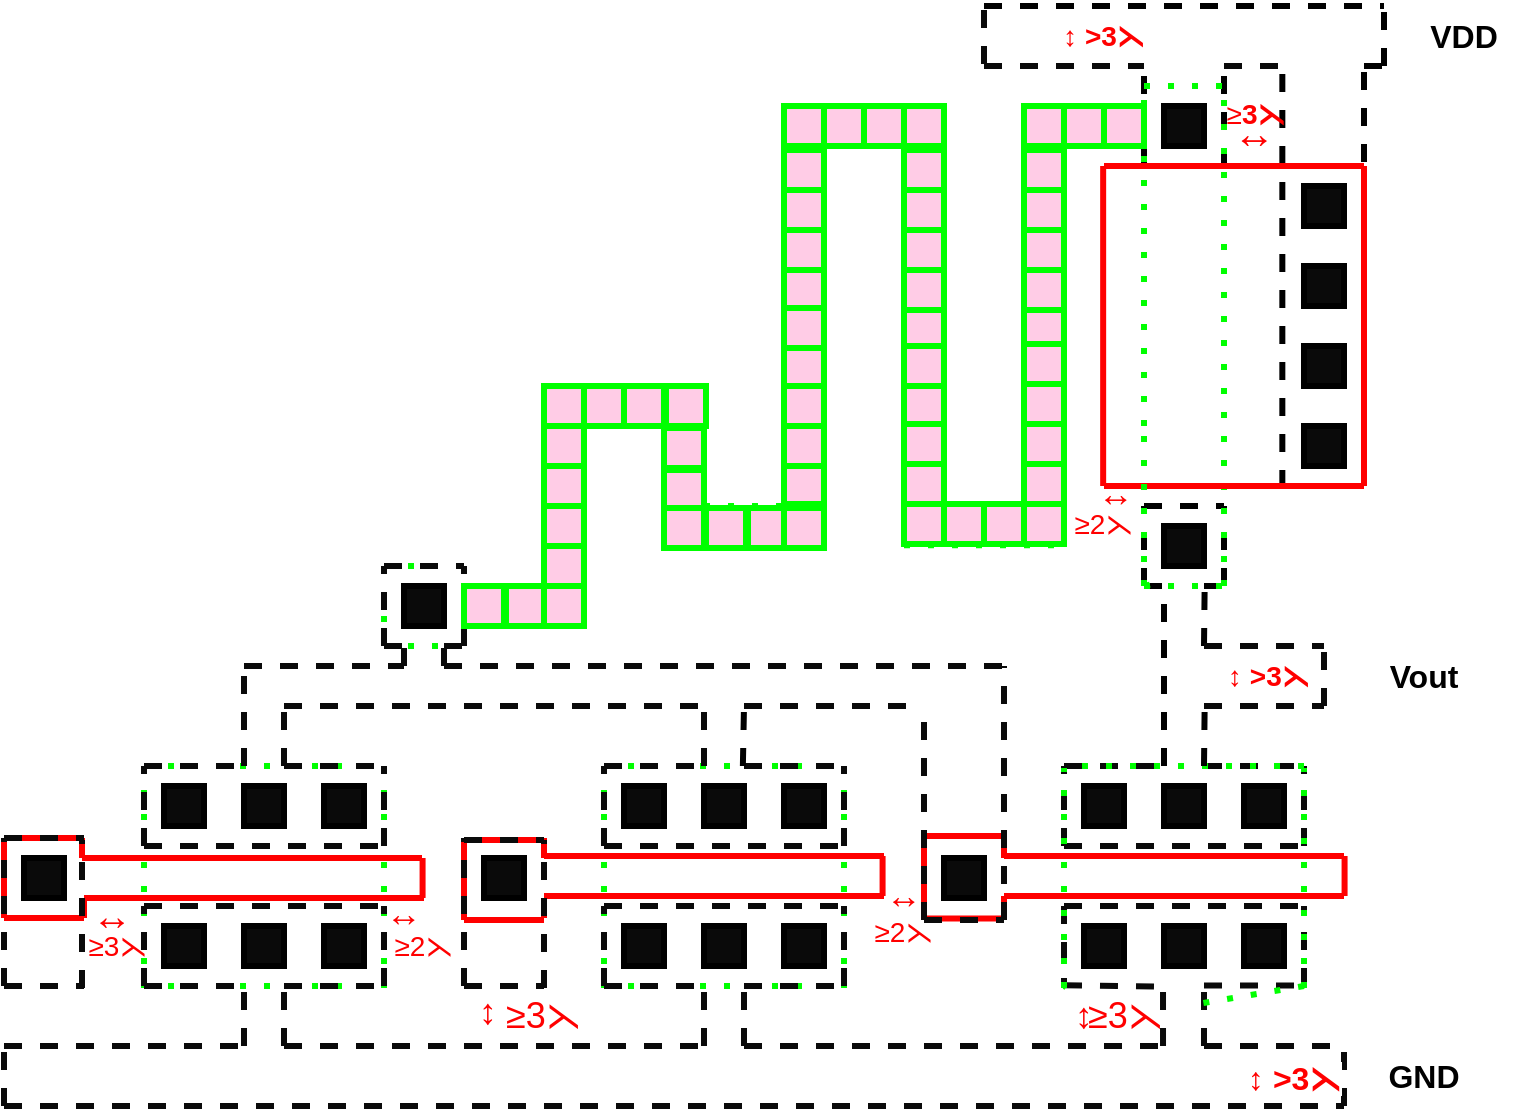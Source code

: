<mxfile version="18.1.1" type="github">
  <diagram name="Page-1" id="099fd60b-425b-db50-ffb0-6b813814b670">
    <mxGraphModel dx="2071" dy="568" grid="1" gridSize="10" guides="1" tooltips="1" connect="1" arrows="1" fold="1" page="1" pageScale="1" pageWidth="850" pageHeight="1100" background="none" math="0" shadow="0">
      <root>
        <mxCell id="0" />
        <mxCell id="1" parent="0" />
        <mxCell id="wA9x3qdydGXnw0zg_fOg-1" value="" style="endArrow=none;dashed=1;html=1;rounded=0;strokeWidth=3;fontStyle=1" parent="1" edge="1">
          <mxGeometry width="50" height="50" relative="1" as="geometry">
            <mxPoint x="440" y="50" as="sourcePoint" />
            <mxPoint x="640" y="50" as="targetPoint" />
          </mxGeometry>
        </mxCell>
        <mxCell id="wA9x3qdydGXnw0zg_fOg-2" value="" style="endArrow=none;dashed=1;html=1;rounded=0;strokeWidth=3;fontStyle=1" parent="1" edge="1">
          <mxGeometry width="50" height="50" relative="1" as="geometry">
            <mxPoint x="640" y="80" as="sourcePoint" />
            <mxPoint x="640" y="50" as="targetPoint" />
          </mxGeometry>
        </mxCell>
        <mxCell id="wA9x3qdydGXnw0zg_fOg-4" value="" style="endArrow=none;dashed=1;html=1;rounded=0;strokeWidth=3;fontStyle=1" parent="1" edge="1">
          <mxGeometry width="50" height="50" relative="1" as="geometry">
            <mxPoint x="630" y="80" as="sourcePoint" />
            <mxPoint x="640" y="80" as="targetPoint" />
          </mxGeometry>
        </mxCell>
        <mxCell id="wA9x3qdydGXnw0zg_fOg-6" value="" style="endArrow=none;dashed=1;html=1;rounded=0;strokeWidth=3;fontStyle=1" parent="1" edge="1">
          <mxGeometry width="50" height="50" relative="1" as="geometry">
            <mxPoint x="630" y="290" as="sourcePoint" />
            <mxPoint x="630" y="80" as="targetPoint" />
          </mxGeometry>
        </mxCell>
        <mxCell id="wA9x3qdydGXnw0zg_fOg-7" value="" style="endArrow=none;dashed=1;html=1;rounded=0;strokeWidth=3;fontStyle=1" parent="1" edge="1">
          <mxGeometry width="50" height="50" relative="1" as="geometry">
            <mxPoint x="589.17" y="291" as="sourcePoint" />
            <mxPoint x="589.17" y="81" as="targetPoint" />
          </mxGeometry>
        </mxCell>
        <mxCell id="wA9x3qdydGXnw0zg_fOg-9" value="" style="rounded=0;whiteSpace=wrap;html=1;fillColor=#0A0A0A;strokeWidth=3;fontStyle=1" parent="1" vertex="1">
          <mxGeometry x="530" y="100" width="20" height="20" as="geometry" />
        </mxCell>
        <mxCell id="wA9x3qdydGXnw0zg_fOg-10" value="" style="rounded=0;whiteSpace=wrap;html=1;fillColor=#0A0A0A;strokeWidth=3;fontStyle=1" parent="1" vertex="1">
          <mxGeometry x="600" y="140" width="20" height="20" as="geometry" />
        </mxCell>
        <mxCell id="wA9x3qdydGXnw0zg_fOg-11" value="" style="rounded=0;whiteSpace=wrap;html=1;fillColor=#0A0A0A;strokeWidth=3;fontStyle=1" parent="1" vertex="1">
          <mxGeometry x="600" y="180" width="20" height="20" as="geometry" />
        </mxCell>
        <mxCell id="wA9x3qdydGXnw0zg_fOg-12" value="" style="rounded=0;whiteSpace=wrap;html=1;fillColor=#0A0A0A;strokeWidth=3;fontStyle=1" parent="1" vertex="1">
          <mxGeometry x="600" y="220" width="20" height="20" as="geometry" />
        </mxCell>
        <mxCell id="wA9x3qdydGXnw0zg_fOg-13" value="" style="endArrow=none;dashed=1;html=1;rounded=0;strokeWidth=3;fontStyle=1" parent="1" edge="1">
          <mxGeometry width="50" height="50" relative="1" as="geometry">
            <mxPoint x="560" y="130" as="sourcePoint" />
            <mxPoint x="560" y="80" as="targetPoint" />
          </mxGeometry>
        </mxCell>
        <mxCell id="wA9x3qdydGXnw0zg_fOg-14" value="" style="endArrow=none;dashed=1;html=1;rounded=0;strokeWidth=3;fontStyle=1" parent="1" edge="1">
          <mxGeometry width="50" height="50" relative="1" as="geometry">
            <mxPoint x="520" y="130" as="sourcePoint" />
            <mxPoint x="560" y="130" as="targetPoint" />
          </mxGeometry>
        </mxCell>
        <mxCell id="wA9x3qdydGXnw0zg_fOg-15" value="" style="endArrow=none;dashed=1;html=1;rounded=0;strokeWidth=3;fontStyle=1" parent="1" edge="1">
          <mxGeometry width="50" height="50" relative="1" as="geometry">
            <mxPoint x="520" y="130" as="sourcePoint" />
            <mxPoint x="520" y="80" as="targetPoint" />
          </mxGeometry>
        </mxCell>
        <mxCell id="wA9x3qdydGXnw0zg_fOg-16" value="" style="rounded=0;whiteSpace=wrap;html=1;fillColor=#0A0A0A;strokeWidth=3;fontStyle=1" parent="1" vertex="1">
          <mxGeometry x="600" y="260" width="20" height="20" as="geometry" />
        </mxCell>
        <mxCell id="wA9x3qdydGXnw0zg_fOg-17" value="" style="endArrow=none;dashed=1;html=1;rounded=0;strokeWidth=3;fontStyle=1" parent="1" edge="1">
          <mxGeometry width="50" height="50" relative="1" as="geometry">
            <mxPoint x="590" y="290" as="sourcePoint" />
            <mxPoint x="630" y="290" as="targetPoint" />
          </mxGeometry>
        </mxCell>
        <mxCell id="wA9x3qdydGXnw0zg_fOg-18" value="" style="endArrow=none;dashed=1;html=1;rounded=0;strokeWidth=3;fontStyle=1" parent="1" edge="1">
          <mxGeometry width="50" height="50" relative="1" as="geometry">
            <mxPoint x="520" y="300" as="sourcePoint" />
            <mxPoint x="560" y="300" as="targetPoint" />
          </mxGeometry>
        </mxCell>
        <mxCell id="wA9x3qdydGXnw0zg_fOg-19" value="" style="endArrow=none;dashed=1;html=1;rounded=0;strokeWidth=3;fontStyle=1" parent="1" edge="1">
          <mxGeometry width="50" height="50" relative="1" as="geometry">
            <mxPoint x="560" y="340" as="sourcePoint" />
            <mxPoint x="560" y="300" as="targetPoint" />
          </mxGeometry>
        </mxCell>
        <mxCell id="wA9x3qdydGXnw0zg_fOg-20" value="" style="endArrow=none;dashed=1;html=1;rounded=0;strokeWidth=3;fontStyle=1" parent="1" edge="1">
          <mxGeometry width="50" height="50" relative="1" as="geometry">
            <mxPoint x="520" y="340" as="sourcePoint" />
            <mxPoint x="520" y="300" as="targetPoint" />
          </mxGeometry>
        </mxCell>
        <mxCell id="wA9x3qdydGXnw0zg_fOg-21" value="" style="rounded=0;whiteSpace=wrap;html=1;fillColor=#0A0A0A;strokeWidth=3;fontStyle=1" parent="1" vertex="1">
          <mxGeometry x="530" y="310" width="20" height="20" as="geometry" />
        </mxCell>
        <mxCell id="wA9x3qdydGXnw0zg_fOg-22" value="" style="endArrow=none;dashed=1;html=1;rounded=0;strokeWidth=3;fontStyle=1" parent="1" edge="1">
          <mxGeometry width="50" height="50" relative="1" as="geometry">
            <mxPoint x="520" y="340" as="sourcePoint" />
            <mxPoint x="530" y="340" as="targetPoint" />
          </mxGeometry>
        </mxCell>
        <mxCell id="wA9x3qdydGXnw0zg_fOg-23" value="" style="endArrow=none;dashed=1;html=1;rounded=0;strokeWidth=3;fontStyle=1" parent="1" edge="1">
          <mxGeometry width="50" height="50" relative="1" as="geometry">
            <mxPoint x="550" y="340" as="sourcePoint" />
            <mxPoint x="560" y="340" as="targetPoint" />
          </mxGeometry>
        </mxCell>
        <mxCell id="wA9x3qdydGXnw0zg_fOg-24" value="" style="endArrow=none;dashed=1;html=1;rounded=0;strokeWidth=3;fontStyle=1" parent="1" edge="1">
          <mxGeometry width="50" height="50" relative="1" as="geometry">
            <mxPoint x="530" y="430" as="sourcePoint" />
            <mxPoint x="530" y="340" as="targetPoint" />
          </mxGeometry>
        </mxCell>
        <mxCell id="wA9x3qdydGXnw0zg_fOg-27" value="" style="endArrow=none;dashed=1;html=1;dashPattern=1 3;strokeWidth=3;rounded=0;strokeColor=#00FF00;fontStyle=1" parent="1" edge="1">
          <mxGeometry width="50" height="50" relative="1" as="geometry">
            <mxPoint x="520" y="90" as="sourcePoint" />
            <mxPoint x="560" y="90" as="targetPoint" />
          </mxGeometry>
        </mxCell>
        <mxCell id="wA9x3qdydGXnw0zg_fOg-28" value="" style="endArrow=none;dashed=1;html=1;dashPattern=1 3;strokeWidth=3;rounded=0;strokeColor=#00FF00;fontStyle=1;startArrow=none;" parent="1" edge="1">
          <mxGeometry width="50" height="50" relative="1" as="geometry">
            <mxPoint x="520" y="260" as="sourcePoint" />
            <mxPoint x="520" y="120" as="targetPoint" />
          </mxGeometry>
        </mxCell>
        <mxCell id="wA9x3qdydGXnw0zg_fOg-29" value="" style="endArrow=none;dashed=1;html=1;dashPattern=1 3;strokeWidth=3;rounded=0;strokeColor=#00FF00;fontStyle=1" parent="1" edge="1">
          <mxGeometry width="50" height="50" relative="1" as="geometry">
            <mxPoint x="560" y="340" as="sourcePoint" />
            <mxPoint x="560" y="90" as="targetPoint" />
          </mxGeometry>
        </mxCell>
        <mxCell id="wA9x3qdydGXnw0zg_fOg-30" value="" style="endArrow=none;dashed=1;html=1;dashPattern=1 3;strokeWidth=3;rounded=0;strokeColor=#00FF00;fontStyle=1" parent="1" edge="1">
          <mxGeometry width="50" height="50" relative="1" as="geometry">
            <mxPoint x="520" y="340" as="sourcePoint" />
            <mxPoint x="560" y="340" as="targetPoint" />
          </mxGeometry>
        </mxCell>
        <mxCell id="wA9x3qdydGXnw0zg_fOg-31" value="" style="endArrow=none;dashed=1;html=1;rounded=0;strokeWidth=3;fontStyle=1" parent="1" edge="1">
          <mxGeometry width="50" height="50" relative="1" as="geometry">
            <mxPoint x="550" y="370" as="sourcePoint" />
            <mxPoint x="550.33" y="340" as="targetPoint" />
          </mxGeometry>
        </mxCell>
        <mxCell id="wA9x3qdydGXnw0zg_fOg-33" value="" style="endArrow=none;html=1;rounded=0;strokeColor=#FF0000;strokeWidth=3;fontStyle=1" parent="1" edge="1">
          <mxGeometry width="50" height="50" relative="1" as="geometry">
            <mxPoint x="500" y="130" as="sourcePoint" />
            <mxPoint x="630" y="130" as="targetPoint" />
          </mxGeometry>
        </mxCell>
        <mxCell id="wA9x3qdydGXnw0zg_fOg-34" value="" style="endArrow=none;html=1;rounded=0;strokeColor=#FF0000;strokeWidth=3;fontStyle=1" parent="1" edge="1">
          <mxGeometry width="50" height="50" relative="1" as="geometry">
            <mxPoint x="630" y="290" as="sourcePoint" />
            <mxPoint x="630" y="130" as="targetPoint" />
          </mxGeometry>
        </mxCell>
        <mxCell id="wA9x3qdydGXnw0zg_fOg-35" value="" style="endArrow=none;html=1;rounded=0;strokeColor=#FF0000;strokeWidth=3;fontStyle=1" parent="1" edge="1">
          <mxGeometry width="50" height="50" relative="1" as="geometry">
            <mxPoint x="500" y="290" as="sourcePoint" />
            <mxPoint x="630" y="290" as="targetPoint" />
          </mxGeometry>
        </mxCell>
        <mxCell id="wA9x3qdydGXnw0zg_fOg-36" value="" style="endArrow=none;html=1;rounded=0;strokeColor=#FF0000;strokeWidth=3;fontStyle=1" parent="1" edge="1">
          <mxGeometry width="50" height="50" relative="1" as="geometry">
            <mxPoint x="499.58" y="290" as="sourcePoint" />
            <mxPoint x="499.58" y="130" as="targetPoint" />
          </mxGeometry>
        </mxCell>
        <mxCell id="wA9x3qdydGXnw0zg_fOg-37" value="" style="endArrow=none;dashed=1;html=1;rounded=0;strokeColor=#0A0A0A;strokeWidth=3;fontStyle=1" parent="1" edge="1">
          <mxGeometry width="50" height="50" relative="1" as="geometry">
            <mxPoint x="550" y="370" as="sourcePoint" />
            <mxPoint x="610" y="370" as="targetPoint" />
          </mxGeometry>
        </mxCell>
        <mxCell id="wA9x3qdydGXnw0zg_fOg-38" value="" style="endArrow=none;dashed=1;html=1;rounded=0;strokeColor=#0A0A0A;strokeWidth=3;fontStyle=1" parent="1" edge="1">
          <mxGeometry width="50" height="50" relative="1" as="geometry">
            <mxPoint x="550" y="400" as="sourcePoint" />
            <mxPoint x="610" y="400" as="targetPoint" />
          </mxGeometry>
        </mxCell>
        <mxCell id="wA9x3qdydGXnw0zg_fOg-39" value="" style="endArrow=none;dashed=1;html=1;rounded=0;strokeColor=#0A0A0A;strokeWidth=3;fontStyle=1" parent="1" edge="1">
          <mxGeometry width="50" height="50" relative="1" as="geometry">
            <mxPoint x="550" y="430" as="sourcePoint" />
            <mxPoint x="600" y="430" as="targetPoint" />
          </mxGeometry>
        </mxCell>
        <mxCell id="wA9x3qdydGXnw0zg_fOg-40" value="" style="endArrow=none;dashed=1;html=1;rounded=0;strokeColor=#0A0A0A;strokeWidth=3;fontStyle=1" parent="1" edge="1">
          <mxGeometry width="50" height="50" relative="1" as="geometry">
            <mxPoint x="480" y="430" as="sourcePoint" />
            <mxPoint x="530" y="430" as="targetPoint" />
          </mxGeometry>
        </mxCell>
        <mxCell id="wA9x3qdydGXnw0zg_fOg-41" value="" style="endArrow=none;dashed=1;html=1;rounded=0;strokeColor=#0A0A0A;strokeWidth=3;fontStyle=1" parent="1" edge="1">
          <mxGeometry width="50" height="50" relative="1" as="geometry">
            <mxPoint x="600" y="470" as="sourcePoint" />
            <mxPoint x="600" y="430" as="targetPoint" />
          </mxGeometry>
        </mxCell>
        <mxCell id="wA9x3qdydGXnw0zg_fOg-42" value="" style="endArrow=none;dashed=1;html=1;rounded=0;strokeColor=#0A0A0A;strokeWidth=3;fontStyle=1" parent="1" edge="1">
          <mxGeometry width="50" height="50" relative="1" as="geometry">
            <mxPoint x="480" y="470" as="sourcePoint" />
            <mxPoint x="480" y="430" as="targetPoint" />
          </mxGeometry>
        </mxCell>
        <mxCell id="wA9x3qdydGXnw0zg_fOg-43" value="" style="endArrow=none;dashed=1;html=1;rounded=0;strokeColor=#0A0A0A;strokeWidth=3;fontStyle=1" parent="1" edge="1">
          <mxGeometry width="50" height="50" relative="1" as="geometry">
            <mxPoint x="480" y="500" as="sourcePoint" />
            <mxPoint x="600" y="500" as="targetPoint" />
          </mxGeometry>
        </mxCell>
        <mxCell id="wA9x3qdydGXnw0zg_fOg-44" value="" style="rounded=0;whiteSpace=wrap;html=1;fillColor=#0A0A0A;strokeWidth=3;fontStyle=1" parent="1" vertex="1">
          <mxGeometry x="490" y="440" width="20" height="20" as="geometry" />
        </mxCell>
        <mxCell id="wA9x3qdydGXnw0zg_fOg-45" value="" style="rounded=0;whiteSpace=wrap;html=1;fillColor=#0A0A0A;strokeWidth=3;fontStyle=1" parent="1" vertex="1">
          <mxGeometry x="530" y="440" width="20" height="20" as="geometry" />
        </mxCell>
        <mxCell id="wA9x3qdydGXnw0zg_fOg-46" value="" style="rounded=0;whiteSpace=wrap;html=1;fillColor=#0A0A0A;strokeWidth=3;fontStyle=1" parent="1" vertex="1">
          <mxGeometry x="570" y="440" width="20" height="20" as="geometry" />
        </mxCell>
        <mxCell id="wA9x3qdydGXnw0zg_fOg-47" value="" style="endArrow=none;dashed=1;html=1;rounded=0;strokeColor=#0A0A0A;strokeWidth=3;fontStyle=1" parent="1" edge="1">
          <mxGeometry width="50" height="50" relative="1" as="geometry">
            <mxPoint x="480" y="470" as="sourcePoint" />
            <mxPoint x="600" y="470" as="targetPoint" />
          </mxGeometry>
        </mxCell>
        <mxCell id="wA9x3qdydGXnw0zg_fOg-48" value="" style="endArrow=none;dashed=1;html=1;rounded=0;strokeColor=#0A0A0A;strokeWidth=3;fontStyle=1" parent="1" edge="1">
          <mxGeometry width="50" height="50" relative="1" as="geometry">
            <mxPoint x="480" y="500" as="sourcePoint" />
            <mxPoint x="480" y="540" as="targetPoint" />
          </mxGeometry>
        </mxCell>
        <mxCell id="wA9x3qdydGXnw0zg_fOg-49" value="" style="endArrow=none;dashed=1;html=1;rounded=0;strokeColor=#0A0A0A;strokeWidth=3;fontStyle=1" parent="1" edge="1">
          <mxGeometry width="50" height="50" relative="1" as="geometry">
            <mxPoint x="600" y="540" as="sourcePoint" />
            <mxPoint x="600" y="500" as="targetPoint" />
          </mxGeometry>
        </mxCell>
        <mxCell id="wA9x3qdydGXnw0zg_fOg-50" value="" style="endArrow=none;dashed=1;html=1;rounded=0;strokeColor=#0A0A0A;strokeWidth=3;fontStyle=1" parent="1" edge="1">
          <mxGeometry width="50" height="50" relative="1" as="geometry">
            <mxPoint x="480" y="539.67" as="sourcePoint" />
            <mxPoint x="530" y="540.34" as="targetPoint" />
          </mxGeometry>
        </mxCell>
        <mxCell id="wA9x3qdydGXnw0zg_fOg-51" value="" style="endArrow=none;dashed=1;html=1;rounded=0;strokeColor=#0A0A0A;strokeWidth=3;fontStyle=1" parent="1" edge="1">
          <mxGeometry width="50" height="50" relative="1" as="geometry">
            <mxPoint x="550" y="539.76" as="sourcePoint" />
            <mxPoint x="600" y="539.76" as="targetPoint" />
          </mxGeometry>
        </mxCell>
        <mxCell id="wA9x3qdydGXnw0zg_fOg-52" value="" style="endArrow=none;dashed=1;html=1;rounded=0;strokeColor=#0A0A0A;strokeWidth=3;fontStyle=1" parent="1" edge="1">
          <mxGeometry width="50" height="50" relative="1" as="geometry">
            <mxPoint x="550" y="570" as="sourcePoint" />
            <mxPoint x="550" y="540" as="targetPoint" />
          </mxGeometry>
        </mxCell>
        <mxCell id="wA9x3qdydGXnw0zg_fOg-53" value="" style="endArrow=none;dashed=1;html=1;rounded=0;strokeColor=#0A0A0A;strokeWidth=3;fontStyle=1" parent="1" edge="1">
          <mxGeometry width="50" height="50" relative="1" as="geometry">
            <mxPoint x="529.51" y="570" as="sourcePoint" />
            <mxPoint x="529.51" y="540" as="targetPoint" />
          </mxGeometry>
        </mxCell>
        <mxCell id="wA9x3qdydGXnw0zg_fOg-54" value="" style="rounded=0;whiteSpace=wrap;html=1;fillColor=#0A0A0A;strokeWidth=3;fontStyle=1" parent="1" vertex="1">
          <mxGeometry x="530" y="510" width="20" height="20" as="geometry" />
        </mxCell>
        <mxCell id="wA9x3qdydGXnw0zg_fOg-55" value="" style="rounded=0;whiteSpace=wrap;html=1;fillColor=#0A0A0A;strokeWidth=3;fontStyle=1" parent="1" vertex="1">
          <mxGeometry x="490" y="510" width="20" height="20" as="geometry" />
        </mxCell>
        <mxCell id="wA9x3qdydGXnw0zg_fOg-56" value="" style="rounded=0;whiteSpace=wrap;html=1;fillColor=#0A0A0A;strokeWidth=3;fontStyle=1" parent="1" vertex="1">
          <mxGeometry x="570" y="510" width="20" height="20" as="geometry" />
        </mxCell>
        <mxCell id="wA9x3qdydGXnw0zg_fOg-58" value="" style="endArrow=none;dashed=1;html=1;dashPattern=1 3;strokeWidth=3;rounded=0;strokeColor=#00FF00;fontStyle=1" parent="1" edge="1">
          <mxGeometry width="50" height="50" relative="1" as="geometry">
            <mxPoint x="480" y="541" as="sourcePoint" />
            <mxPoint x="480" y="431" as="targetPoint" />
          </mxGeometry>
        </mxCell>
        <mxCell id="wA9x3qdydGXnw0zg_fOg-59" value="" style="endArrow=none;dashed=1;html=1;dashPattern=1 3;strokeWidth=3;rounded=0;strokeColor=#00FF00;fontStyle=1" parent="1" edge="1">
          <mxGeometry width="50" height="50" relative="1" as="geometry">
            <mxPoint x="600" y="541" as="sourcePoint" />
            <mxPoint x="600" y="431" as="targetPoint" />
          </mxGeometry>
        </mxCell>
        <mxCell id="wA9x3qdydGXnw0zg_fOg-60" value="" style="endArrow=none;dashed=1;html=1;dashPattern=1 3;strokeWidth=3;rounded=0;strokeColor=#00FF00;fontStyle=1" parent="1" edge="1">
          <mxGeometry width="50" height="50" relative="1" as="geometry">
            <mxPoint x="600" y="430" as="sourcePoint" />
            <mxPoint x="480" y="430" as="targetPoint" />
          </mxGeometry>
        </mxCell>
        <mxCell id="wA9x3qdydGXnw0zg_fOg-61" value="" style="endArrow=none;dashed=1;html=1;dashPattern=1 3;strokeWidth=3;rounded=0;strokeColor=#00FF00;fontStyle=1;startArrow=none;" parent="1" edge="1" source="Iao7G-9x4Am7MKOK6cD3-99">
          <mxGeometry width="50" height="50" relative="1" as="geometry">
            <mxPoint x="600" y="540" as="sourcePoint" />
            <mxPoint x="480" y="540" as="targetPoint" />
          </mxGeometry>
        </mxCell>
        <mxCell id="wA9x3qdydGXnw0zg_fOg-62" value="" style="endArrow=none;html=1;rounded=0;strokeColor=#FF0000;strokeWidth=3;fontStyle=1" parent="1" edge="1">
          <mxGeometry width="50" height="50" relative="1" as="geometry">
            <mxPoint x="450" y="475" as="sourcePoint" />
            <mxPoint x="620" y="475" as="targetPoint" />
          </mxGeometry>
        </mxCell>
        <mxCell id="wA9x3qdydGXnw0zg_fOg-64" value="" style="endArrow=none;html=1;rounded=0;strokeColor=#FF0000;strokeWidth=3;fontStyle=1" parent="1" edge="1">
          <mxGeometry width="50" height="50" relative="1" as="geometry">
            <mxPoint x="450" y="495" as="sourcePoint" />
            <mxPoint x="620" y="495" as="targetPoint" />
          </mxGeometry>
        </mxCell>
        <mxCell id="wA9x3qdydGXnw0zg_fOg-65" value="" style="endArrow=none;html=1;rounded=0;strokeColor=#FF0000;strokeWidth=3;fontStyle=1" parent="1" edge="1">
          <mxGeometry width="50" height="50" relative="1" as="geometry">
            <mxPoint x="620.29" y="485" as="sourcePoint" />
            <mxPoint x="620.29" y="475" as="targetPoint" />
            <Array as="points">
              <mxPoint x="620.29" y="495" />
            </Array>
          </mxGeometry>
        </mxCell>
        <mxCell id="wA9x3qdydGXnw0zg_fOg-67" value="" style="endArrow=none;html=1;rounded=0;strokeColor=#FF0000;strokeWidth=3;fontStyle=1" parent="1" edge="1">
          <mxGeometry width="50" height="50" relative="1" as="geometry">
            <mxPoint x="450" y="476" as="sourcePoint" />
            <mxPoint x="450" y="466" as="targetPoint" />
          </mxGeometry>
        </mxCell>
        <mxCell id="wA9x3qdydGXnw0zg_fOg-68" value="" style="endArrow=none;html=1;rounded=0;strokeColor=#FF0000;strokeWidth=3;fontStyle=1" parent="1" edge="1">
          <mxGeometry width="50" height="50" relative="1" as="geometry">
            <mxPoint x="450" y="505" as="sourcePoint" />
            <mxPoint x="450" y="495" as="targetPoint" />
          </mxGeometry>
        </mxCell>
        <mxCell id="wA9x3qdydGXnw0zg_fOg-69" value="" style="endArrow=none;html=1;rounded=0;strokeColor=#FF0000;strokeWidth=3;fontStyle=1" parent="1" edge="1">
          <mxGeometry width="50" height="50" relative="1" as="geometry">
            <mxPoint x="410" y="465" as="sourcePoint" />
            <mxPoint x="450" y="465" as="targetPoint" />
          </mxGeometry>
        </mxCell>
        <mxCell id="wA9x3qdydGXnw0zg_fOg-70" value="" style="endArrow=none;html=1;rounded=0;strokeColor=#FF0000;strokeWidth=3;fontStyle=1" parent="1" edge="1">
          <mxGeometry width="50" height="50" relative="1" as="geometry">
            <mxPoint x="410" y="506.29" as="sourcePoint" />
            <mxPoint x="450" y="506.29" as="targetPoint" />
          </mxGeometry>
        </mxCell>
        <mxCell id="wA9x3qdydGXnw0zg_fOg-71" value="" style="endArrow=none;html=1;rounded=0;strokeColor=#FF0000;strokeWidth=3;fontStyle=1" parent="1" edge="1">
          <mxGeometry width="50" height="50" relative="1" as="geometry">
            <mxPoint x="410" y="466" as="sourcePoint" />
            <mxPoint x="410" y="506" as="targetPoint" />
          </mxGeometry>
        </mxCell>
        <mxCell id="wA9x3qdydGXnw0zg_fOg-72" value="" style="rounded=0;whiteSpace=wrap;html=1;fillColor=#0A0A0A;strokeWidth=3;fontStyle=1" parent="1" vertex="1">
          <mxGeometry x="420" y="476" width="20" height="20" as="geometry" />
        </mxCell>
        <mxCell id="wA9x3qdydGXnw0zg_fOg-74" value="" style="endArrow=none;dashed=1;html=1;rounded=0;strokeColor=#0A0A0A;strokeWidth=3;fontStyle=1" parent="1" edge="1">
          <mxGeometry width="50" height="50" relative="1" as="geometry">
            <mxPoint x="550" y="570" as="sourcePoint" />
            <mxPoint x="620" y="570" as="targetPoint" />
          </mxGeometry>
        </mxCell>
        <mxCell id="wA9x3qdydGXnw0zg_fOg-75" value="" style="endArrow=none;dashed=1;html=1;rounded=0;strokeColor=#0A0A0A;strokeWidth=3;fontStyle=1" parent="1" edge="1">
          <mxGeometry width="50" height="50" relative="1" as="geometry">
            <mxPoint x="620" y="600" as="sourcePoint" />
            <mxPoint x="620" y="570" as="targetPoint" />
          </mxGeometry>
        </mxCell>
        <mxCell id="wA9x3qdydGXnw0zg_fOg-76" value="" style="endArrow=none;dashed=1;html=1;rounded=0;strokeColor=#0A0A0A;strokeWidth=3;fontStyle=1" parent="1" edge="1">
          <mxGeometry width="50" height="50" relative="1" as="geometry">
            <mxPoint x="-50" y="600" as="sourcePoint" />
            <mxPoint x="620" y="600" as="targetPoint" />
          </mxGeometry>
        </mxCell>
        <mxCell id="wA9x3qdydGXnw0zg_fOg-77" value="" style="endArrow=none;dashed=1;html=1;rounded=0;strokeColor=#0A0A0A;strokeWidth=3;fontStyle=1" parent="1" edge="1">
          <mxGeometry width="50" height="50" relative="1" as="geometry">
            <mxPoint x="-50" y="570" as="sourcePoint" />
            <mxPoint x="70" y="570" as="targetPoint" />
          </mxGeometry>
        </mxCell>
        <mxCell id="wA9x3qdydGXnw0zg_fOg-78" value="" style="endArrow=none;dashed=1;html=1;rounded=0;strokeColor=#0A0A0A;strokeWidth=3;fontStyle=1" parent="1" edge="1">
          <mxGeometry width="50" height="50" relative="1" as="geometry">
            <mxPoint x="410" y="507" as="sourcePoint" />
            <mxPoint x="410" y="400" as="targetPoint" />
          </mxGeometry>
        </mxCell>
        <mxCell id="wA9x3qdydGXnw0zg_fOg-79" value="" style="endArrow=none;dashed=1;html=1;rounded=0;strokeColor=#0A0A0A;strokeWidth=3;fontStyle=1" parent="1" edge="1">
          <mxGeometry width="50" height="50" relative="1" as="geometry">
            <mxPoint x="450" y="507" as="sourcePoint" />
            <mxPoint x="450" y="380" as="targetPoint" />
          </mxGeometry>
        </mxCell>
        <mxCell id="wA9x3qdydGXnw0zg_fOg-81" value="" style="endArrow=none;dashed=1;html=1;rounded=0;strokeColor=#0A0A0A;strokeWidth=3;fontStyle=1" parent="1" edge="1">
          <mxGeometry width="50" height="50" relative="1" as="geometry">
            <mxPoint x="410" y="507" as="sourcePoint" />
            <mxPoint x="450" y="507" as="targetPoint" />
          </mxGeometry>
        </mxCell>
        <mxCell id="wA9x3qdydGXnw0zg_fOg-83" value="" style="endArrow=none;html=1;rounded=0;strokeColor=#FF0000;strokeWidth=3;fontStyle=1" parent="1" edge="1">
          <mxGeometry width="50" height="50" relative="1" as="geometry">
            <mxPoint x="220" y="475" as="sourcePoint" />
            <mxPoint x="390" y="475" as="targetPoint" />
          </mxGeometry>
        </mxCell>
        <mxCell id="wA9x3qdydGXnw0zg_fOg-84" value="" style="endArrow=none;html=1;rounded=0;strokeColor=#FF0000;strokeWidth=3;fontStyle=1" parent="1" edge="1">
          <mxGeometry width="50" height="50" relative="1" as="geometry">
            <mxPoint x="220.0" y="495.0" as="sourcePoint" />
            <mxPoint x="390" y="495.0" as="targetPoint" />
          </mxGeometry>
        </mxCell>
        <mxCell id="wA9x3qdydGXnw0zg_fOg-85" value="" style="endArrow=none;html=1;rounded=0;strokeColor=#FF0000;strokeWidth=3;fontStyle=1" parent="1" edge="1">
          <mxGeometry width="50" height="50" relative="1" as="geometry">
            <mxPoint x="389.29" y="485" as="sourcePoint" />
            <mxPoint x="389.29" y="475" as="targetPoint" />
            <Array as="points">
              <mxPoint x="389.29" y="495" />
            </Array>
          </mxGeometry>
        </mxCell>
        <mxCell id="wA9x3qdydGXnw0zg_fOg-86" value="" style="endArrow=none;html=1;rounded=0;strokeColor=#FF0000;strokeWidth=3;fontStyle=1" parent="1" edge="1">
          <mxGeometry width="50" height="50" relative="1" as="geometry">
            <mxPoint x="220" y="506" as="sourcePoint" />
            <mxPoint x="220" y="496" as="targetPoint" />
          </mxGeometry>
        </mxCell>
        <mxCell id="wA9x3qdydGXnw0zg_fOg-87" value="" style="endArrow=none;html=1;rounded=0;strokeColor=#FF0000;strokeWidth=3;fontStyle=1" parent="1" edge="1">
          <mxGeometry width="50" height="50" relative="1" as="geometry">
            <mxPoint x="220.0" y="476" as="sourcePoint" />
            <mxPoint x="220.0" y="466" as="targetPoint" />
          </mxGeometry>
        </mxCell>
        <mxCell id="wA9x3qdydGXnw0zg_fOg-88" value="" style="endArrow=none;html=1;rounded=0;strokeColor=#FF0000;strokeWidth=3;fontStyle=1" parent="1" edge="1">
          <mxGeometry width="50" height="50" relative="1" as="geometry">
            <mxPoint x="180" y="467" as="sourcePoint" />
            <mxPoint x="220" y="467" as="targetPoint" />
          </mxGeometry>
        </mxCell>
        <mxCell id="wA9x3qdydGXnw0zg_fOg-89" value="" style="endArrow=none;html=1;rounded=0;strokeColor=#FF0000;strokeWidth=3;fontStyle=1" parent="1" edge="1">
          <mxGeometry width="50" height="50" relative="1" as="geometry">
            <mxPoint x="180" y="507" as="sourcePoint" />
            <mxPoint x="180" y="468" as="targetPoint" />
          </mxGeometry>
        </mxCell>
        <mxCell id="wA9x3qdydGXnw0zg_fOg-90" value="" style="endArrow=none;html=1;rounded=0;strokeColor=#FF0000;strokeWidth=3;fontStyle=1" parent="1" edge="1">
          <mxGeometry width="50" height="50" relative="1" as="geometry">
            <mxPoint x="220" y="507" as="sourcePoint" />
            <mxPoint x="180" y="507" as="targetPoint" />
          </mxGeometry>
        </mxCell>
        <mxCell id="wA9x3qdydGXnw0zg_fOg-91" value="" style="rounded=0;whiteSpace=wrap;html=1;fillColor=#0A0A0A;strokeWidth=3;fontStyle=1" parent="1" vertex="1">
          <mxGeometry x="190" y="476" width="20" height="20" as="geometry" />
        </mxCell>
        <mxCell id="wA9x3qdydGXnw0zg_fOg-92" value="" style="endArrow=none;dashed=1;html=1;dashPattern=1 3;strokeWidth=3;rounded=0;strokeColor=#00FF00;fontStyle=1" parent="1" edge="1">
          <mxGeometry width="50" height="50" relative="1" as="geometry">
            <mxPoint x="250" y="541" as="sourcePoint" />
            <mxPoint x="250" y="431" as="targetPoint" />
          </mxGeometry>
        </mxCell>
        <mxCell id="wA9x3qdydGXnw0zg_fOg-93" value="" style="endArrow=none;dashed=1;html=1;dashPattern=1 3;strokeWidth=3;rounded=0;strokeColor=#00FF00;fontStyle=1" parent="1" edge="1">
          <mxGeometry width="50" height="50" relative="1" as="geometry">
            <mxPoint x="250" y="430" as="sourcePoint" />
            <mxPoint x="370" y="430" as="targetPoint" />
          </mxGeometry>
        </mxCell>
        <mxCell id="wA9x3qdydGXnw0zg_fOg-95" value="" style="endArrow=none;dashed=1;html=1;dashPattern=1 3;strokeWidth=3;rounded=0;strokeColor=#00FF00;fontStyle=1" parent="1" edge="1">
          <mxGeometry width="50" height="50" relative="1" as="geometry">
            <mxPoint x="370" y="541" as="sourcePoint" />
            <mxPoint x="370" y="431" as="targetPoint" />
          </mxGeometry>
        </mxCell>
        <mxCell id="wA9x3qdydGXnw0zg_fOg-98" value="" style="endArrow=none;dashed=1;html=1;dashPattern=1 3;strokeWidth=3;rounded=0;strokeColor=#00FF00;fontStyle=1" parent="1" edge="1">
          <mxGeometry width="50" height="50" relative="1" as="geometry">
            <mxPoint x="250" y="540" as="sourcePoint" />
            <mxPoint x="370" y="540" as="targetPoint" />
          </mxGeometry>
        </mxCell>
        <mxCell id="wA9x3qdydGXnw0zg_fOg-99" value="" style="rounded=0;whiteSpace=wrap;html=1;fillColor=#0A0A0A;strokeWidth=3;fontStyle=1" parent="1" vertex="1">
          <mxGeometry x="260" y="440" width="20" height="20" as="geometry" />
        </mxCell>
        <mxCell id="wA9x3qdydGXnw0zg_fOg-100" value="" style="rounded=0;whiteSpace=wrap;html=1;fillColor=#0A0A0A;strokeWidth=3;fontStyle=1" parent="1" vertex="1">
          <mxGeometry x="300" y="440" width="20" height="20" as="geometry" />
        </mxCell>
        <mxCell id="wA9x3qdydGXnw0zg_fOg-101" value="" style="rounded=0;whiteSpace=wrap;html=1;fillColor=#0A0A0A;strokeWidth=3;fontStyle=1" parent="1" vertex="1">
          <mxGeometry x="340" y="440" width="20" height="20" as="geometry" />
        </mxCell>
        <mxCell id="wA9x3qdydGXnw0zg_fOg-102" value="" style="rounded=0;whiteSpace=wrap;html=1;fillColor=#0A0A0A;strokeWidth=3;fontStyle=1" parent="1" vertex="1">
          <mxGeometry x="260" y="510" width="20" height="20" as="geometry" />
        </mxCell>
        <mxCell id="wA9x3qdydGXnw0zg_fOg-103" value="" style="rounded=0;whiteSpace=wrap;html=1;fillColor=#0A0A0A;strokeWidth=3;fontStyle=1" parent="1" vertex="1">
          <mxGeometry x="300" y="510" width="20" height="20" as="geometry" />
        </mxCell>
        <mxCell id="wA9x3qdydGXnw0zg_fOg-104" value="" style="rounded=0;whiteSpace=wrap;html=1;fillColor=#0A0A0A;strokeWidth=3;fontStyle=1" parent="1" vertex="1">
          <mxGeometry x="340" y="510" width="20" height="20" as="geometry" />
        </mxCell>
        <mxCell id="wA9x3qdydGXnw0zg_fOg-106" value="" style="endArrow=none;dashed=1;html=1;rounded=0;strokeColor=#0A0A0A;strokeWidth=3;fontStyle=1" parent="1" edge="1">
          <mxGeometry width="50" height="50" relative="1" as="geometry">
            <mxPoint x="180" y="540" as="sourcePoint" />
            <mxPoint x="180" y="466" as="targetPoint" />
          </mxGeometry>
        </mxCell>
        <mxCell id="wA9x3qdydGXnw0zg_fOg-107" value="" style="endArrow=none;dashed=1;html=1;rounded=0;strokeColor=#0A0A0A;strokeWidth=3;fontStyle=1" parent="1" edge="1">
          <mxGeometry width="50" height="50" relative="1" as="geometry">
            <mxPoint x="220" y="541" as="sourcePoint" />
            <mxPoint x="220" y="467" as="targetPoint" />
          </mxGeometry>
        </mxCell>
        <mxCell id="wA9x3qdydGXnw0zg_fOg-109" value="" style="endArrow=none;dashed=1;html=1;rounded=0;strokeColor=#0A0A0A;strokeWidth=3;fontStyle=1" parent="1" edge="1">
          <mxGeometry width="50" height="50" relative="1" as="geometry">
            <mxPoint x="180" y="467" as="sourcePoint" />
            <mxPoint x="220" y="467" as="targetPoint" />
          </mxGeometry>
        </mxCell>
        <mxCell id="wA9x3qdydGXnw0zg_fOg-110" value="" style="endArrow=none;dashed=1;html=1;rounded=0;strokeColor=#0A0A0A;strokeWidth=3;fontStyle=1" parent="1" edge="1">
          <mxGeometry width="50" height="50" relative="1" as="geometry">
            <mxPoint x="180" y="540" as="sourcePoint" />
            <mxPoint x="220" y="540" as="targetPoint" />
          </mxGeometry>
        </mxCell>
        <mxCell id="wA9x3qdydGXnw0zg_fOg-111" value="" style="endArrow=none;dashed=1;html=1;rounded=0;strokeColor=#0A0A0A;strokeWidth=3;fontStyle=1" parent="1" edge="1">
          <mxGeometry width="50" height="50" relative="1" as="geometry">
            <mxPoint x="250" y="470" as="sourcePoint" />
            <mxPoint x="370" y="470" as="targetPoint" />
          </mxGeometry>
        </mxCell>
        <mxCell id="wA9x3qdydGXnw0zg_fOg-112" value="" style="endArrow=none;dashed=1;html=1;rounded=0;strokeColor=#0A0A0A;strokeWidth=3;fontStyle=1" parent="1" edge="1">
          <mxGeometry width="50" height="50" relative="1" as="geometry">
            <mxPoint x="250" y="500.0" as="sourcePoint" />
            <mxPoint x="370" y="500.0" as="targetPoint" />
          </mxGeometry>
        </mxCell>
        <mxCell id="wA9x3qdydGXnw0zg_fOg-113" value="" style="endArrow=none;dashed=1;html=1;rounded=0;strokeColor=#0A0A0A;strokeWidth=3;fontStyle=1" parent="1" edge="1">
          <mxGeometry width="50" height="50" relative="1" as="geometry">
            <mxPoint x="250" y="540.0" as="sourcePoint" />
            <mxPoint x="300" y="540" as="targetPoint" />
          </mxGeometry>
        </mxCell>
        <mxCell id="wA9x3qdydGXnw0zg_fOg-115" value="" style="endArrow=none;dashed=1;html=1;rounded=0;strokeColor=#0A0A0A;strokeWidth=3;fontStyle=1" parent="1" edge="1">
          <mxGeometry width="50" height="50" relative="1" as="geometry">
            <mxPoint x="250" y="470" as="sourcePoint" />
            <mxPoint x="250" y="430" as="targetPoint" />
          </mxGeometry>
        </mxCell>
        <mxCell id="wA9x3qdydGXnw0zg_fOg-116" value="" style="endArrow=none;dashed=1;html=1;rounded=0;strokeColor=#0A0A0A;strokeWidth=3;fontStyle=1" parent="1" edge="1">
          <mxGeometry width="50" height="50" relative="1" as="geometry">
            <mxPoint x="370" y="470" as="sourcePoint" />
            <mxPoint x="370" y="430" as="targetPoint" />
          </mxGeometry>
        </mxCell>
        <mxCell id="wA9x3qdydGXnw0zg_fOg-117" value="" style="endArrow=none;dashed=1;html=1;rounded=0;strokeColor=#0A0A0A;strokeWidth=3;fontStyle=1" parent="1" edge="1">
          <mxGeometry width="50" height="50" relative="1" as="geometry">
            <mxPoint x="250" y="540" as="sourcePoint" />
            <mxPoint x="250" y="500" as="targetPoint" />
          </mxGeometry>
        </mxCell>
        <mxCell id="wA9x3qdydGXnw0zg_fOg-118" value="" style="endArrow=none;dashed=1;html=1;rounded=0;strokeColor=#0A0A0A;strokeWidth=3;fontStyle=1" parent="1" edge="1">
          <mxGeometry width="50" height="50" relative="1" as="geometry">
            <mxPoint x="370" y="540" as="sourcePoint" />
            <mxPoint x="370" y="500" as="targetPoint" />
          </mxGeometry>
        </mxCell>
        <mxCell id="wA9x3qdydGXnw0zg_fOg-119" value="" style="endArrow=none;dashed=1;html=1;rounded=0;strokeWidth=3;fontStyle=1" parent="1" edge="1">
          <mxGeometry width="50" height="50" relative="1" as="geometry">
            <mxPoint x="550" y="430" as="sourcePoint" />
            <mxPoint x="550.33" y="400" as="targetPoint" />
          </mxGeometry>
        </mxCell>
        <mxCell id="wA9x3qdydGXnw0zg_fOg-120" value="" style="endArrow=none;dashed=1;html=1;rounded=0;strokeColor=#0A0A0A;strokeWidth=3;fontStyle=1" parent="1" edge="1">
          <mxGeometry width="50" height="50" relative="1" as="geometry">
            <mxPoint x="250" y="430" as="sourcePoint" />
            <mxPoint x="300" y="430" as="targetPoint" />
          </mxGeometry>
        </mxCell>
        <mxCell id="wA9x3qdydGXnw0zg_fOg-121" value="" style="endArrow=none;dashed=1;html=1;rounded=0;strokeColor=#0A0A0A;strokeWidth=3;fontStyle=1" parent="1" edge="1">
          <mxGeometry width="50" height="50" relative="1" as="geometry">
            <mxPoint x="320" y="430" as="sourcePoint" />
            <mxPoint x="370" y="430" as="targetPoint" />
          </mxGeometry>
        </mxCell>
        <mxCell id="wA9x3qdydGXnw0zg_fOg-122" value="" style="endArrow=none;dashed=1;html=1;rounded=0;strokeColor=#0A0A0A;strokeWidth=3;fontStyle=1" parent="1" edge="1">
          <mxGeometry width="50" height="50" relative="1" as="geometry">
            <mxPoint x="300" y="430" as="sourcePoint" />
            <mxPoint x="300" y="400" as="targetPoint" />
          </mxGeometry>
        </mxCell>
        <mxCell id="wA9x3qdydGXnw0zg_fOg-123" value="" style="endArrow=none;dashed=1;html=1;rounded=0;strokeWidth=3;fontStyle=1" parent="1" edge="1">
          <mxGeometry width="50" height="50" relative="1" as="geometry">
            <mxPoint x="319.44" y="430" as="sourcePoint" />
            <mxPoint x="320" y="400" as="targetPoint" />
          </mxGeometry>
        </mxCell>
        <mxCell id="wA9x3qdydGXnw0zg_fOg-124" value="" style="endArrow=none;dashed=1;html=1;rounded=0;strokeColor=#0A0A0A;strokeWidth=3;fontStyle=1" parent="1" edge="1">
          <mxGeometry width="50" height="50" relative="1" as="geometry">
            <mxPoint x="320" y="400" as="sourcePoint" />
            <mxPoint x="410" y="400" as="targetPoint" />
          </mxGeometry>
        </mxCell>
        <mxCell id="wA9x3qdydGXnw0zg_fOg-125" value="" style="endArrow=none;dashed=1;html=1;rounded=0;strokeColor=#0A0A0A;strokeWidth=3;fontStyle=1" parent="1" edge="1">
          <mxGeometry width="50" height="50" relative="1" as="geometry">
            <mxPoint x="170" y="380" as="sourcePoint" />
            <mxPoint x="450" y="380" as="targetPoint" />
          </mxGeometry>
        </mxCell>
        <mxCell id="wA9x3qdydGXnw0zg_fOg-126" value="" style="endArrow=none;dashed=1;html=1;rounded=0;strokeColor=#0A0A0A;strokeWidth=3;fontStyle=1" parent="1" edge="1">
          <mxGeometry width="50" height="50" relative="1" as="geometry">
            <mxPoint x="90" y="400" as="sourcePoint" />
            <mxPoint x="300" y="400" as="targetPoint" />
          </mxGeometry>
        </mxCell>
        <mxCell id="wA9x3qdydGXnw0zg_fOg-128" value="" style="endArrow=none;html=1;rounded=0;strokeColor=#FF0000;strokeWidth=3;fontStyle=1" parent="1" edge="1">
          <mxGeometry width="50" height="50" relative="1" as="geometry">
            <mxPoint x="159.29" y="486" as="sourcePoint" />
            <mxPoint x="159.29" y="476" as="targetPoint" />
            <Array as="points">
              <mxPoint x="159.29" y="496" />
            </Array>
          </mxGeometry>
        </mxCell>
        <mxCell id="wA9x3qdydGXnw0zg_fOg-129" value="" style="endArrow=none;html=1;rounded=0;strokeColor=#FF0000;strokeWidth=3;fontStyle=1" parent="1" edge="1">
          <mxGeometry width="50" height="50" relative="1" as="geometry">
            <mxPoint x="-11.0" y="476" as="sourcePoint" />
            <mxPoint x="159" y="476" as="targetPoint" />
          </mxGeometry>
        </mxCell>
        <mxCell id="wA9x3qdydGXnw0zg_fOg-130" value="" style="endArrow=none;html=1;rounded=0;strokeColor=#FF0000;strokeWidth=3;fontStyle=1" parent="1" edge="1">
          <mxGeometry width="50" height="50" relative="1" as="geometry">
            <mxPoint x="-10.0" y="496.0" as="sourcePoint" />
            <mxPoint x="160" y="496.0" as="targetPoint" />
          </mxGeometry>
        </mxCell>
        <mxCell id="wA9x3qdydGXnw0zg_fOg-132" value="" style="endArrow=none;html=1;rounded=0;strokeColor=#FF0000;strokeWidth=3;fontStyle=1" parent="1" edge="1">
          <mxGeometry width="50" height="50" relative="1" as="geometry">
            <mxPoint x="-11" y="476" as="sourcePoint" />
            <mxPoint x="-11" y="466" as="targetPoint" />
          </mxGeometry>
        </mxCell>
        <mxCell id="wA9x3qdydGXnw0zg_fOg-133" value="" style="endArrow=none;html=1;rounded=0;strokeColor=#FF0000;strokeWidth=3;fontStyle=1" parent="1" edge="1">
          <mxGeometry width="50" height="50" relative="1" as="geometry">
            <mxPoint x="-10" y="506" as="sourcePoint" />
            <mxPoint x="-10" y="496" as="targetPoint" />
          </mxGeometry>
        </mxCell>
        <mxCell id="wA9x3qdydGXnw0zg_fOg-134" value="" style="endArrow=none;html=1;rounded=0;strokeColor=#FF0000;strokeWidth=3;fontStyle=1" parent="1" edge="1">
          <mxGeometry width="50" height="50" relative="1" as="geometry">
            <mxPoint x="-50" y="466" as="sourcePoint" />
            <mxPoint x="-10" y="466" as="targetPoint" />
          </mxGeometry>
        </mxCell>
        <mxCell id="wA9x3qdydGXnw0zg_fOg-135" value="" style="endArrow=none;html=1;rounded=0;strokeColor=#FF0000;strokeWidth=3;fontStyle=1" parent="1" edge="1">
          <mxGeometry width="50" height="50" relative="1" as="geometry">
            <mxPoint x="-50" y="466" as="sourcePoint" />
            <mxPoint x="-50" y="506" as="targetPoint" />
          </mxGeometry>
        </mxCell>
        <mxCell id="wA9x3qdydGXnw0zg_fOg-136" value="" style="endArrow=none;html=1;rounded=0;strokeColor=#FF0000;strokeWidth=3;fontStyle=1" parent="1" edge="1">
          <mxGeometry width="50" height="50" relative="1" as="geometry">
            <mxPoint x="-50" y="506" as="sourcePoint" />
            <mxPoint x="-10" y="506" as="targetPoint" />
          </mxGeometry>
        </mxCell>
        <mxCell id="wA9x3qdydGXnw0zg_fOg-137" value="" style="endArrow=none;dashed=1;html=1;rounded=0;strokeColor=#0A0A0A;strokeWidth=3;fontStyle=1" parent="1" edge="1">
          <mxGeometry width="50" height="50" relative="1" as="geometry">
            <mxPoint x="-50" y="540.0" as="sourcePoint" />
            <mxPoint x="-50" y="466" as="targetPoint" />
          </mxGeometry>
        </mxCell>
        <mxCell id="wA9x3qdydGXnw0zg_fOg-138" value="" style="endArrow=none;dashed=1;html=1;rounded=0;strokeColor=#0A0A0A;strokeWidth=3;fontStyle=1" parent="1" edge="1">
          <mxGeometry width="50" height="50" relative="1" as="geometry">
            <mxPoint x="-50" y="540.0" as="sourcePoint" />
            <mxPoint x="-10" y="540.0" as="targetPoint" />
          </mxGeometry>
        </mxCell>
        <mxCell id="wA9x3qdydGXnw0zg_fOg-139" value="" style="endArrow=none;dashed=1;html=1;rounded=0;strokeColor=#0A0A0A;strokeWidth=3;fontStyle=1" parent="1" edge="1">
          <mxGeometry width="50" height="50" relative="1" as="geometry">
            <mxPoint x="-11" y="541" as="sourcePoint" />
            <mxPoint x="-11" y="467" as="targetPoint" />
          </mxGeometry>
        </mxCell>
        <mxCell id="wA9x3qdydGXnw0zg_fOg-140" value="" style="endArrow=none;dashed=1;html=1;rounded=0;strokeColor=#0A0A0A;strokeWidth=3;fontStyle=1" parent="1" edge="1">
          <mxGeometry width="50" height="50" relative="1" as="geometry">
            <mxPoint x="-50" y="466" as="sourcePoint" />
            <mxPoint x="-10" y="466" as="targetPoint" />
          </mxGeometry>
        </mxCell>
        <mxCell id="wA9x3qdydGXnw0zg_fOg-141" value="" style="rounded=0;whiteSpace=wrap;html=1;fillColor=#0A0A0A;strokeWidth=3;fontStyle=1" parent="1" vertex="1">
          <mxGeometry x="-40" y="476" width="20" height="20" as="geometry" />
        </mxCell>
        <mxCell id="wA9x3qdydGXnw0zg_fOg-142" value="" style="endArrow=none;dashed=1;html=1;dashPattern=1 3;strokeWidth=3;rounded=0;strokeColor=#00FF00;fontStyle=1" parent="1" edge="1">
          <mxGeometry width="50" height="50" relative="1" as="geometry">
            <mxPoint x="20" y="541" as="sourcePoint" />
            <mxPoint x="20" y="431" as="targetPoint" />
          </mxGeometry>
        </mxCell>
        <mxCell id="wA9x3qdydGXnw0zg_fOg-143" value="" style="endArrow=none;dashed=1;html=1;dashPattern=1 3;strokeWidth=3;rounded=0;strokeColor=#00FF00;fontStyle=1" parent="1" edge="1">
          <mxGeometry width="50" height="50" relative="1" as="geometry">
            <mxPoint x="140" y="541" as="sourcePoint" />
            <mxPoint x="140" y="431" as="targetPoint" />
          </mxGeometry>
        </mxCell>
        <mxCell id="wA9x3qdydGXnw0zg_fOg-144" value="" style="endArrow=none;dashed=1;html=1;dashPattern=1 3;strokeWidth=3;rounded=0;strokeColor=#00FF00;fontStyle=1" parent="1" edge="1">
          <mxGeometry width="50" height="50" relative="1" as="geometry">
            <mxPoint x="20" y="430" as="sourcePoint" />
            <mxPoint x="140" y="430" as="targetPoint" />
          </mxGeometry>
        </mxCell>
        <mxCell id="wA9x3qdydGXnw0zg_fOg-145" value="" style="endArrow=none;dashed=1;html=1;dashPattern=1 3;strokeWidth=3;rounded=0;strokeColor=#00FF00;fontStyle=1" parent="1" edge="1">
          <mxGeometry width="50" height="50" relative="1" as="geometry">
            <mxPoint x="20" y="540" as="sourcePoint" />
            <mxPoint x="140" y="540" as="targetPoint" />
            <Array as="points">
              <mxPoint x="70" y="540" />
            </Array>
          </mxGeometry>
        </mxCell>
        <mxCell id="wA9x3qdydGXnw0zg_fOg-146" value="" style="endArrow=none;dashed=1;html=1;rounded=0;strokeColor=#0A0A0A;strokeWidth=3;fontStyle=1" parent="1" edge="1">
          <mxGeometry width="50" height="50" relative="1" as="geometry">
            <mxPoint x="20" y="470" as="sourcePoint" />
            <mxPoint x="20" y="430" as="targetPoint" />
          </mxGeometry>
        </mxCell>
        <mxCell id="wA9x3qdydGXnw0zg_fOg-148" value="" style="endArrow=none;dashed=1;html=1;rounded=0;strokeColor=#0A0A0A;strokeWidth=3;fontStyle=1" parent="1" edge="1">
          <mxGeometry width="50" height="50" relative="1" as="geometry">
            <mxPoint x="140" y="470" as="sourcePoint" />
            <mxPoint x="140" y="430" as="targetPoint" />
          </mxGeometry>
        </mxCell>
        <mxCell id="wA9x3qdydGXnw0zg_fOg-149" value="" style="endArrow=none;dashed=1;html=1;rounded=0;strokeColor=#0A0A0A;strokeWidth=3;fontStyle=1" parent="1" edge="1">
          <mxGeometry width="50" height="50" relative="1" as="geometry">
            <mxPoint x="20" y="540" as="sourcePoint" />
            <mxPoint x="20" y="500" as="targetPoint" />
          </mxGeometry>
        </mxCell>
        <mxCell id="wA9x3qdydGXnw0zg_fOg-150" value="" style="endArrow=none;dashed=1;html=1;rounded=0;strokeColor=#0A0A0A;strokeWidth=3;fontStyle=1" parent="1" edge="1">
          <mxGeometry width="50" height="50" relative="1" as="geometry">
            <mxPoint x="20" y="500" as="sourcePoint" />
            <mxPoint x="140" y="500" as="targetPoint" />
          </mxGeometry>
        </mxCell>
        <mxCell id="wA9x3qdydGXnw0zg_fOg-151" value="" style="endArrow=none;dashed=1;html=1;rounded=0;strokeColor=#0A0A0A;strokeWidth=3;fontStyle=1" parent="1" edge="1">
          <mxGeometry width="50" height="50" relative="1" as="geometry">
            <mxPoint x="20.0" y="470" as="sourcePoint" />
            <mxPoint x="140.0" y="470" as="targetPoint" />
          </mxGeometry>
        </mxCell>
        <mxCell id="wA9x3qdydGXnw0zg_fOg-152" value="" style="endArrow=none;dashed=1;html=1;rounded=0;strokeColor=#0A0A0A;strokeWidth=3;fontStyle=1" parent="1" edge="1">
          <mxGeometry width="50" height="50" relative="1" as="geometry">
            <mxPoint x="20" y="540" as="sourcePoint" />
            <mxPoint x="70" y="540" as="targetPoint" />
          </mxGeometry>
        </mxCell>
        <mxCell id="wA9x3qdydGXnw0zg_fOg-153" value="" style="endArrow=none;dashed=1;html=1;rounded=0;strokeColor=#0A0A0A;strokeWidth=3;fontStyle=1" parent="1" edge="1">
          <mxGeometry width="50" height="50" relative="1" as="geometry">
            <mxPoint x="140" y="540" as="sourcePoint" />
            <mxPoint x="140" y="500" as="targetPoint" />
          </mxGeometry>
        </mxCell>
        <mxCell id="wA9x3qdydGXnw0zg_fOg-154" value="" style="endArrow=none;dashed=1;html=1;rounded=0;strokeColor=#0A0A0A;strokeWidth=3;fontStyle=1" parent="1" edge="1">
          <mxGeometry width="50" height="50" relative="1" as="geometry">
            <mxPoint x="20" y="430" as="sourcePoint" />
            <mxPoint x="70" y="430" as="targetPoint" />
          </mxGeometry>
        </mxCell>
        <mxCell id="wA9x3qdydGXnw0zg_fOg-155" value="" style="endArrow=none;dashed=1;html=1;rounded=0;strokeColor=#0A0A0A;strokeWidth=3;fontStyle=1" parent="1" edge="1">
          <mxGeometry width="50" height="50" relative="1" as="geometry">
            <mxPoint x="90" y="430" as="sourcePoint" />
            <mxPoint x="140" y="430" as="targetPoint" />
          </mxGeometry>
        </mxCell>
        <mxCell id="wA9x3qdydGXnw0zg_fOg-156" value="" style="endArrow=none;dashed=1;html=1;rounded=0;strokeColor=#0A0A0A;strokeWidth=3;fontStyle=1" parent="1" edge="1">
          <mxGeometry width="50" height="50" relative="1" as="geometry">
            <mxPoint x="90" y="430" as="sourcePoint" />
            <mxPoint x="90" y="400" as="targetPoint" />
          </mxGeometry>
        </mxCell>
        <mxCell id="wA9x3qdydGXnw0zg_fOg-157" value="" style="endArrow=none;dashed=1;html=1;rounded=0;strokeColor=#0A0A0A;strokeWidth=3;fontStyle=1" parent="1" edge="1">
          <mxGeometry width="50" height="50" relative="1" as="geometry">
            <mxPoint x="70" y="430" as="sourcePoint" />
            <mxPoint x="70" y="380" as="targetPoint" />
          </mxGeometry>
        </mxCell>
        <mxCell id="wA9x3qdydGXnw0zg_fOg-159" value="" style="rounded=0;whiteSpace=wrap;html=1;fillColor=#0A0A0A;strokeWidth=3;fontStyle=1" parent="1" vertex="1">
          <mxGeometry x="30" y="440" width="20" height="20" as="geometry" />
        </mxCell>
        <mxCell id="wA9x3qdydGXnw0zg_fOg-160" value="" style="rounded=0;whiteSpace=wrap;html=1;fillColor=#0A0A0A;strokeWidth=3;fontStyle=1" parent="1" vertex="1">
          <mxGeometry x="150" y="340" width="20" height="20" as="geometry" />
        </mxCell>
        <mxCell id="wA9x3qdydGXnw0zg_fOg-161" value="" style="rounded=0;whiteSpace=wrap;html=1;fillColor=#0A0A0A;strokeWidth=3;fontStyle=1" parent="1" vertex="1">
          <mxGeometry x="110" y="440" width="20" height="20" as="geometry" />
        </mxCell>
        <mxCell id="wA9x3qdydGXnw0zg_fOg-162" value="" style="rounded=0;whiteSpace=wrap;html=1;fillColor=#0A0A0A;strokeWidth=3;fontStyle=1" parent="1" vertex="1">
          <mxGeometry x="30" y="510" width="20" height="20" as="geometry" />
        </mxCell>
        <mxCell id="wA9x3qdydGXnw0zg_fOg-163" value="" style="rounded=0;whiteSpace=wrap;html=1;fillColor=#0A0A0A;strokeWidth=3;fontStyle=1" parent="1" vertex="1">
          <mxGeometry x="70" y="510" width="20" height="20" as="geometry" />
        </mxCell>
        <mxCell id="wA9x3qdydGXnw0zg_fOg-164" value="" style="rounded=0;whiteSpace=wrap;html=1;fillColor=#0A0A0A;strokeWidth=3;fontStyle=1" parent="1" vertex="1">
          <mxGeometry x="110" y="510" width="20" height="20" as="geometry" />
        </mxCell>
        <mxCell id="wA9x3qdydGXnw0zg_fOg-165" value="" style="endArrow=none;dashed=1;html=1;rounded=0;strokeColor=#0A0A0A;strokeWidth=3;fontStyle=1" parent="1" edge="1">
          <mxGeometry width="50" height="50" relative="1" as="geometry">
            <mxPoint x="-50" y="600" as="sourcePoint" />
            <mxPoint x="-50" y="570" as="targetPoint" />
          </mxGeometry>
        </mxCell>
        <mxCell id="wA9x3qdydGXnw0zg_fOg-169" value="" style="endArrow=none;dashed=1;html=1;rounded=0;strokeColor=#0A0A0A;strokeWidth=3;fontStyle=1" parent="1" edge="1">
          <mxGeometry width="50" height="50" relative="1" as="geometry">
            <mxPoint x="560" y="80" as="sourcePoint" />
            <mxPoint x="590" y="80" as="targetPoint" />
          </mxGeometry>
        </mxCell>
        <mxCell id="wA9x3qdydGXnw0zg_fOg-172" value="" style="endArrow=none;dashed=1;html=1;rounded=0;strokeColor=#0A0A0A;strokeWidth=3;fontStyle=1" parent="1" edge="1">
          <mxGeometry width="50" height="50" relative="1" as="geometry">
            <mxPoint x="70" y="380" as="sourcePoint" />
            <mxPoint x="150" y="380" as="targetPoint" />
          </mxGeometry>
        </mxCell>
        <mxCell id="wA9x3qdydGXnw0zg_fOg-175" value="" style="endArrow=none;dashed=1;html=1;rounded=0;strokeColor=#0A0A0A;strokeWidth=3;fontStyle=1" parent="1" edge="1">
          <mxGeometry width="50" height="50" relative="1" as="geometry">
            <mxPoint x="440" y="80" as="sourcePoint" />
            <mxPoint x="520" y="80" as="targetPoint" />
            <Array as="points" />
          </mxGeometry>
        </mxCell>
        <mxCell id="wA9x3qdydGXnw0zg_fOg-181" value="" style="endArrow=none;dashed=1;html=1;dashPattern=1 3;strokeWidth=3;rounded=0;strokeColor=#00FF00;fontStyle=1" parent="1" edge="1">
          <mxGeometry width="50" height="50" relative="1" as="geometry">
            <mxPoint x="220" y="240" as="sourcePoint" />
            <mxPoint x="300" y="260" as="targetPoint" />
            <Array as="points">
              <mxPoint x="250" y="240" />
              <mxPoint x="300" y="240" />
            </Array>
          </mxGeometry>
        </mxCell>
        <mxCell id="wA9x3qdydGXnw0zg_fOg-193" value="" style="endArrow=none;dashed=1;html=1;dashPattern=1 3;strokeWidth=3;rounded=0;strokeColor=#00FF00;fontStyle=1" parent="1" edge="1">
          <mxGeometry width="50" height="50" relative="1" as="geometry">
            <mxPoint x="520" y="100" as="sourcePoint" />
            <mxPoint x="520" y="90" as="targetPoint" />
          </mxGeometry>
        </mxCell>
        <mxCell id="wA9x3qdydGXnw0zg_fOg-194" value="" style="endArrow=none;dashed=1;html=1;dashPattern=1 3;strokeWidth=3;rounded=0;strokeColor=#00FF00;startArrow=none;fontStyle=1" parent="1" edge="1" source="Iao7G-9x4Am7MKOK6cD3-62">
          <mxGeometry width="50" height="50" relative="1" as="geometry">
            <mxPoint x="460" y="300" as="sourcePoint" />
            <mxPoint x="520" y="100" as="targetPoint" />
            <Array as="points">
              <mxPoint x="460" y="100" />
            </Array>
          </mxGeometry>
        </mxCell>
        <mxCell id="wA9x3qdydGXnw0zg_fOg-195" value="" style="endArrow=none;dashed=1;html=1;dashPattern=1 3;strokeWidth=3;rounded=0;strokeColor=#00FF00;fontStyle=1" parent="1" edge="1">
          <mxGeometry width="50" height="50" relative="1" as="geometry">
            <mxPoint x="480" y="320" as="sourcePoint" />
            <mxPoint x="520" y="120" as="targetPoint" />
            <Array as="points">
              <mxPoint x="480" y="120" />
            </Array>
          </mxGeometry>
        </mxCell>
        <mxCell id="wA9x3qdydGXnw0zg_fOg-196" value="" style="endArrow=none;dashed=1;html=1;rounded=0;strokeColor=#0A0A0A;strokeWidth=3;fontStyle=1" parent="1" edge="1">
          <mxGeometry width="50" height="50" relative="1" as="geometry">
            <mxPoint x="440" y="79" as="sourcePoint" />
            <mxPoint x="440" y="49" as="targetPoint" />
          </mxGeometry>
        </mxCell>
        <mxCell id="wA9x3qdydGXnw0zg_fOg-197" value="" style="endArrow=none;dashed=1;html=1;dashPattern=1 3;strokeWidth=3;rounded=0;strokeColor=#00FF00;fontStyle=1" parent="1" edge="1">
          <mxGeometry width="50" height="50" relative="1" as="geometry">
            <mxPoint x="420" y="300" as="sourcePoint" />
            <mxPoint x="460" y="300" as="targetPoint" />
          </mxGeometry>
        </mxCell>
        <mxCell id="wA9x3qdydGXnw0zg_fOg-214" value="" style="endArrow=none;dashed=1;html=1;dashPattern=1 3;strokeWidth=3;rounded=0;strokeColor=#00FF00;fontStyle=1" parent="1" edge="1">
          <mxGeometry width="50" height="50" relative="1" as="geometry">
            <mxPoint x="420" y="300" as="sourcePoint" />
            <mxPoint x="420" y="100" as="targetPoint" />
          </mxGeometry>
        </mxCell>
        <mxCell id="wA9x3qdydGXnw0zg_fOg-215" value="" style="endArrow=none;dashed=1;html=1;dashPattern=1 3;strokeWidth=3;rounded=0;strokeColor=#00FF00;fontStyle=1" parent="1" edge="1">
          <mxGeometry width="50" height="50" relative="1" as="geometry">
            <mxPoint x="400" y="319.62" as="sourcePoint" />
            <mxPoint x="480" y="319.62" as="targetPoint" />
          </mxGeometry>
        </mxCell>
        <mxCell id="wA9x3qdydGXnw0zg_fOg-216" value="" style="endArrow=none;dashed=1;html=1;dashPattern=1 3;strokeWidth=3;rounded=0;strokeColor=#00FF00;startArrow=none;fontStyle=1" parent="1" edge="1" source="Iao7G-9x4Am7MKOK6cD3-45">
          <mxGeometry width="50" height="50" relative="1" as="geometry">
            <mxPoint x="400" y="320" as="sourcePoint" />
            <mxPoint x="400" y="120" as="targetPoint" />
          </mxGeometry>
        </mxCell>
        <mxCell id="wA9x3qdydGXnw0zg_fOg-217" value="" style="endArrow=none;dashed=1;html=1;dashPattern=1 3;strokeWidth=3;rounded=0;strokeColor=#00FF00;fontStyle=1" parent="1" edge="1">
          <mxGeometry width="50" height="50" relative="1" as="geometry">
            <mxPoint x="360" y="120" as="sourcePoint" />
            <mxPoint x="400" y="120" as="targetPoint" />
          </mxGeometry>
        </mxCell>
        <mxCell id="wA9x3qdydGXnw0zg_fOg-218" value="" style="endArrow=none;dashed=1;html=1;dashPattern=1 3;strokeWidth=3;rounded=0;strokeColor=#00FF00;fontStyle=1" parent="1" edge="1">
          <mxGeometry width="50" height="50" relative="1" as="geometry">
            <mxPoint x="340" y="100" as="sourcePoint" />
            <mxPoint x="420" y="100" as="targetPoint" />
          </mxGeometry>
        </mxCell>
        <mxCell id="wA9x3qdydGXnw0zg_fOg-219" value="" style="endArrow=none;dashed=1;html=1;dashPattern=1 3;strokeWidth=3;rounded=0;strokeColor=#00FF00;fontStyle=1" parent="1" edge="1">
          <mxGeometry width="50" height="50" relative="1" as="geometry">
            <mxPoint x="340" y="300" as="sourcePoint" />
            <mxPoint x="340" y="100" as="targetPoint" />
          </mxGeometry>
        </mxCell>
        <mxCell id="wA9x3qdydGXnw0zg_fOg-220" value="" style="endArrow=none;dashed=1;html=1;dashPattern=1 3;strokeWidth=3;rounded=0;strokeColor=#00FF00;fontStyle=1" parent="1" edge="1">
          <mxGeometry width="50" height="50" relative="1" as="geometry">
            <mxPoint x="360" y="320" as="sourcePoint" />
            <mxPoint x="360" y="120" as="targetPoint" />
          </mxGeometry>
        </mxCell>
        <mxCell id="wA9x3qdydGXnw0zg_fOg-221" value="" style="endArrow=none;dashed=1;html=1;dashPattern=1 3;strokeWidth=3;rounded=0;strokeColor=#00FF00;fontStyle=1" parent="1" edge="1">
          <mxGeometry width="50" height="50" relative="1" as="geometry">
            <mxPoint x="300" y="300" as="sourcePoint" />
            <mxPoint x="340" y="300" as="targetPoint" />
          </mxGeometry>
        </mxCell>
        <mxCell id="wA9x3qdydGXnw0zg_fOg-222" value="" style="endArrow=none;dashed=1;html=1;dashPattern=1 3;strokeWidth=3;rounded=0;strokeColor=#00FF00;fontStyle=1" parent="1" edge="1">
          <mxGeometry width="50" height="50" relative="1" as="geometry">
            <mxPoint x="280" y="319.62" as="sourcePoint" />
            <mxPoint x="360" y="319.62" as="targetPoint" />
          </mxGeometry>
        </mxCell>
        <mxCell id="wA9x3qdydGXnw0zg_fOg-223" value="" style="endArrow=none;dashed=1;html=1;dashPattern=1 3;strokeWidth=3;rounded=0;strokeColor=#00FF00;fontStyle=1" parent="1" edge="1">
          <mxGeometry width="50" height="50" relative="1" as="geometry">
            <mxPoint x="300" y="260" as="sourcePoint" />
            <mxPoint x="300" y="299" as="targetPoint" />
          </mxGeometry>
        </mxCell>
        <mxCell id="wA9x3qdydGXnw0zg_fOg-224" value="" style="endArrow=none;dashed=1;html=1;dashPattern=1 3;strokeWidth=3;rounded=0;strokeColor=#00FF00;fontStyle=1" parent="1" edge="1">
          <mxGeometry width="50" height="50" relative="1" as="geometry">
            <mxPoint x="280" y="320" as="sourcePoint" />
            <mxPoint x="280" y="260" as="targetPoint" />
          </mxGeometry>
        </mxCell>
        <mxCell id="wA9x3qdydGXnw0zg_fOg-225" value="" style="endArrow=none;dashed=1;html=1;dashPattern=1 3;strokeWidth=3;rounded=0;strokeColor=#00FF00;fontStyle=1" parent="1" edge="1">
          <mxGeometry width="50" height="50" relative="1" as="geometry">
            <mxPoint x="240" y="260" as="sourcePoint" />
            <mxPoint x="280" y="260" as="targetPoint" />
            <Array as="points">
              <mxPoint x="280" y="260" />
            </Array>
          </mxGeometry>
        </mxCell>
        <mxCell id="wA9x3qdydGXnw0zg_fOg-237" value="" style="endArrow=none;dashed=1;html=1;dashPattern=1 3;strokeWidth=3;rounded=0;strokeColor=#00FF00;fontStyle=1" parent="1" edge="1">
          <mxGeometry width="50" height="50" relative="1" as="geometry">
            <mxPoint x="240" y="360" as="sourcePoint" />
            <mxPoint x="240" y="260" as="targetPoint" />
          </mxGeometry>
        </mxCell>
        <mxCell id="wA9x3qdydGXnw0zg_fOg-238" value="" style="endArrow=none;dashed=1;html=1;dashPattern=1 3;strokeWidth=3;rounded=0;strokeColor=#00FF00;fontStyle=1" parent="1" edge="1">
          <mxGeometry width="50" height="50" relative="1" as="geometry">
            <mxPoint x="220" y="340" as="sourcePoint" />
            <mxPoint x="220" y="240" as="targetPoint" />
          </mxGeometry>
        </mxCell>
        <mxCell id="wA9x3qdydGXnw0zg_fOg-250" value="" style="endArrow=none;dashed=1;html=1;dashPattern=1 3;strokeWidth=3;rounded=0;strokeColor=#00FF00;fontStyle=1" parent="1" edge="1">
          <mxGeometry width="50" height="50" relative="1" as="geometry">
            <mxPoint x="180" y="360" as="sourcePoint" />
            <mxPoint x="240" y="360" as="targetPoint" />
          </mxGeometry>
        </mxCell>
        <mxCell id="wA9x3qdydGXnw0zg_fOg-251" value="" style="endArrow=none;dashed=1;html=1;dashPattern=1 3;strokeWidth=3;rounded=0;strokeColor=#00FF00;fontStyle=1" parent="1" edge="1">
          <mxGeometry width="50" height="50" relative="1" as="geometry">
            <mxPoint x="180" y="340" as="sourcePoint" />
            <mxPoint x="220" y="340" as="targetPoint" />
          </mxGeometry>
        </mxCell>
        <mxCell id="wA9x3qdydGXnw0zg_fOg-252" value="" style="endArrow=none;dashed=1;html=1;dashPattern=1 3;strokeWidth=3;rounded=0;strokeColor=#00FF00;fontStyle=1" parent="1" edge="1">
          <mxGeometry width="50" height="50" relative="1" as="geometry">
            <mxPoint x="140" y="370" as="sourcePoint" />
            <mxPoint x="140" y="330" as="targetPoint" />
          </mxGeometry>
        </mxCell>
        <mxCell id="wA9x3qdydGXnw0zg_fOg-253" value="" style="endArrow=none;dashed=1;html=1;dashPattern=1 3;strokeWidth=3;rounded=0;strokeColor=#00FF00;fontStyle=1" parent="1" edge="1">
          <mxGeometry width="50" height="50" relative="1" as="geometry">
            <mxPoint x="140" y="330" as="sourcePoint" />
            <mxPoint x="180" y="330" as="targetPoint" />
          </mxGeometry>
        </mxCell>
        <mxCell id="wA9x3qdydGXnw0zg_fOg-254" value="" style="endArrow=none;dashed=1;html=1;dashPattern=1 3;strokeWidth=3;rounded=0;strokeColor=#00FF00;fontStyle=1" parent="1" edge="1">
          <mxGeometry width="50" height="50" relative="1" as="geometry">
            <mxPoint x="180" y="330" as="sourcePoint" />
            <mxPoint x="180" y="340" as="targetPoint" />
          </mxGeometry>
        </mxCell>
        <mxCell id="wA9x3qdydGXnw0zg_fOg-255" value="" style="endArrow=none;dashed=1;html=1;dashPattern=1 3;strokeWidth=3;rounded=0;fontStyle=1" parent="1" edge="1">
          <mxGeometry width="50" height="50" relative="1" as="geometry">
            <mxPoint x="180" y="360" as="sourcePoint" />
            <mxPoint x="180" y="370" as="targetPoint" />
          </mxGeometry>
        </mxCell>
        <mxCell id="wA9x3qdydGXnw0zg_fOg-256" value="" style="endArrow=none;dashed=1;html=1;dashPattern=1 3;strokeWidth=3;rounded=0;strokeColor=#00FF00;fontStyle=1" parent="1" edge="1">
          <mxGeometry width="50" height="50" relative="1" as="geometry">
            <mxPoint x="140" y="370" as="sourcePoint" />
            <mxPoint x="180" y="370" as="targetPoint" />
          </mxGeometry>
        </mxCell>
        <mxCell id="wA9x3qdydGXnw0zg_fOg-257" value="" style="endArrow=none;dashed=1;html=1;rounded=0;strokeColor=#0A0A0A;strokeWidth=3;fontStyle=1" parent="1" edge="1">
          <mxGeometry width="50" height="50" relative="1" as="geometry">
            <mxPoint x="150" y="380" as="sourcePoint" />
            <mxPoint x="150" y="370" as="targetPoint" />
          </mxGeometry>
        </mxCell>
        <mxCell id="wA9x3qdydGXnw0zg_fOg-258" value="" style="endArrow=none;dashed=1;html=1;rounded=0;strokeColor=#0A0A0A;strokeWidth=3;fontStyle=1" parent="1" edge="1">
          <mxGeometry width="50" height="50" relative="1" as="geometry">
            <mxPoint x="140" y="370" as="sourcePoint" />
            <mxPoint x="150" y="370" as="targetPoint" />
          </mxGeometry>
        </mxCell>
        <mxCell id="wA9x3qdydGXnw0zg_fOg-259" value="" style="endArrow=none;dashed=1;html=1;rounded=0;strokeColor=#0A0A0A;strokeWidth=3;fontStyle=1" parent="1" edge="1">
          <mxGeometry width="50" height="50" relative="1" as="geometry">
            <mxPoint x="140" y="370" as="sourcePoint" />
            <mxPoint x="140" y="330" as="targetPoint" />
          </mxGeometry>
        </mxCell>
        <mxCell id="wA9x3qdydGXnw0zg_fOg-260" value="" style="endArrow=none;dashed=1;html=1;rounded=0;strokeColor=#0A0A0A;strokeWidth=3;fontStyle=1" parent="1" edge="1">
          <mxGeometry width="50" height="50" relative="1" as="geometry">
            <mxPoint x="140" y="330" as="sourcePoint" />
            <mxPoint x="180" y="330" as="targetPoint" />
            <Array as="points" />
          </mxGeometry>
        </mxCell>
        <mxCell id="wA9x3qdydGXnw0zg_fOg-261" value="" style="rounded=0;whiteSpace=wrap;html=1;fillColor=#0A0A0A;strokeWidth=3;fontStyle=1" parent="1" vertex="1">
          <mxGeometry x="70" y="440" width="20" height="20" as="geometry" />
        </mxCell>
        <mxCell id="wA9x3qdydGXnw0zg_fOg-262" value="" style="endArrow=none;dashed=1;html=1;rounded=0;strokeColor=#0A0A0A;strokeWidth=3;fontStyle=1" parent="1" edge="1">
          <mxGeometry width="50" height="50" relative="1" as="geometry">
            <mxPoint x="180" y="370" as="sourcePoint" />
            <mxPoint x="180" y="330" as="targetPoint" />
          </mxGeometry>
        </mxCell>
        <mxCell id="wA9x3qdydGXnw0zg_fOg-263" value="" style="endArrow=none;dashed=1;html=1;rounded=0;strokeColor=#0A0A0A;strokeWidth=3;fontStyle=1" parent="1" edge="1">
          <mxGeometry width="50" height="50" relative="1" as="geometry">
            <mxPoint x="170" y="370" as="sourcePoint" />
            <mxPoint x="180" y="370" as="targetPoint" />
          </mxGeometry>
        </mxCell>
        <mxCell id="wA9x3qdydGXnw0zg_fOg-264" value="" style="endArrow=none;dashed=1;html=1;rounded=0;strokeColor=#0A0A0A;strokeWidth=3;fontStyle=1" parent="1" edge="1">
          <mxGeometry width="50" height="50" relative="1" as="geometry">
            <mxPoint x="170" y="380" as="sourcePoint" />
            <mxPoint x="170" y="370" as="targetPoint" />
          </mxGeometry>
        </mxCell>
        <mxCell id="wA9x3qdydGXnw0zg_fOg-265" value="" style="endArrow=none;dashed=1;html=1;rounded=0;strokeColor=#0A0A0A;strokeWidth=3;fontStyle=1" parent="1" edge="1">
          <mxGeometry width="50" height="50" relative="1" as="geometry">
            <mxPoint x="70" y="570" as="sourcePoint" />
            <mxPoint x="70" y="540" as="targetPoint" />
          </mxGeometry>
        </mxCell>
        <mxCell id="wA9x3qdydGXnw0zg_fOg-266" value="" style="endArrow=none;dashed=1;html=1;rounded=0;strokeColor=#0A0A0A;strokeWidth=3;fontStyle=1" parent="1" edge="1">
          <mxGeometry width="50" height="50" relative="1" as="geometry">
            <mxPoint x="90" y="540" as="sourcePoint" />
            <mxPoint x="140" y="540" as="targetPoint" />
          </mxGeometry>
        </mxCell>
        <mxCell id="wA9x3qdydGXnw0zg_fOg-267" value="" style="endArrow=none;dashed=1;html=1;rounded=0;strokeColor=#0A0A0A;strokeWidth=3;fontStyle=1" parent="1" edge="1">
          <mxGeometry width="50" height="50" relative="1" as="geometry">
            <mxPoint x="90" y="570" as="sourcePoint" />
            <mxPoint x="90" y="540" as="targetPoint" />
          </mxGeometry>
        </mxCell>
        <mxCell id="wA9x3qdydGXnw0zg_fOg-268" value="" style="endArrow=none;dashed=1;html=1;rounded=0;strokeColor=#0A0A0A;strokeWidth=3;fontStyle=1" parent="1" edge="1">
          <mxGeometry width="50" height="50" relative="1" as="geometry">
            <mxPoint x="90" y="570" as="sourcePoint" />
            <mxPoint x="300" y="570" as="targetPoint" />
          </mxGeometry>
        </mxCell>
        <mxCell id="wA9x3qdydGXnw0zg_fOg-269" value="" style="endArrow=none;dashed=1;html=1;rounded=0;strokeColor=#0A0A0A;strokeWidth=3;fontStyle=1" parent="1" edge="1">
          <mxGeometry width="50" height="50" relative="1" as="geometry">
            <mxPoint x="300" y="570" as="sourcePoint" />
            <mxPoint x="300" y="540" as="targetPoint" />
          </mxGeometry>
        </mxCell>
        <mxCell id="wA9x3qdydGXnw0zg_fOg-270" value="" style="endArrow=none;dashed=1;html=1;rounded=0;strokeColor=#0A0A0A;strokeWidth=3;fontStyle=1" parent="1" edge="1">
          <mxGeometry width="50" height="50" relative="1" as="geometry">
            <mxPoint x="320" y="540" as="sourcePoint" />
            <mxPoint x="370" y="540" as="targetPoint" />
          </mxGeometry>
        </mxCell>
        <mxCell id="wA9x3qdydGXnw0zg_fOg-271" value="" style="endArrow=none;dashed=1;html=1;rounded=0;strokeColor=#0A0A0A;strokeWidth=3;fontStyle=1" parent="1" edge="1">
          <mxGeometry width="50" height="50" relative="1" as="geometry">
            <mxPoint x="320" y="570" as="sourcePoint" />
            <mxPoint x="320" y="540" as="targetPoint" />
          </mxGeometry>
        </mxCell>
        <mxCell id="wA9x3qdydGXnw0zg_fOg-272" value="" style="endArrow=none;dashed=1;html=1;rounded=0;strokeColor=#0A0A0A;strokeWidth=3;fontStyle=1" parent="1" edge="1">
          <mxGeometry width="50" height="50" relative="1" as="geometry">
            <mxPoint x="320" y="570" as="sourcePoint" />
            <mxPoint x="530" y="570" as="targetPoint" />
          </mxGeometry>
        </mxCell>
        <mxCell id="wA9x3qdydGXnw0zg_fOg-273" value="" style="endArrow=none;dashed=1;html=1;rounded=0;strokeColor=#0A0A0A;strokeWidth=3;fontStyle=1" parent="1" edge="1">
          <mxGeometry width="50" height="50" relative="1" as="geometry">
            <mxPoint x="610" y="400" as="sourcePoint" />
            <mxPoint x="610" y="370" as="targetPoint" />
          </mxGeometry>
        </mxCell>
        <mxCell id="wA9x3qdydGXnw0zg_fOg-274" value="&lt;font style=&quot;font-size: 16px;&quot;&gt;VDD&lt;/font&gt;" style="text;html=1;strokeColor=none;fillColor=none;align=center;verticalAlign=middle;whiteSpace=wrap;rounded=0;fontStyle=1" parent="1" vertex="1">
          <mxGeometry x="650" y="50" width="60" height="30" as="geometry" />
        </mxCell>
        <mxCell id="wA9x3qdydGXnw0zg_fOg-275" value="GND" style="text;html=1;strokeColor=none;fillColor=none;align=center;verticalAlign=middle;whiteSpace=wrap;rounded=0;fontSize=16;fontStyle=1" parent="1" vertex="1">
          <mxGeometry x="630" y="570" width="60" height="30" as="geometry" />
        </mxCell>
        <mxCell id="wA9x3qdydGXnw0zg_fOg-276" value="Vout" style="text;html=1;strokeColor=none;fillColor=none;align=center;verticalAlign=middle;whiteSpace=wrap;rounded=0;fontSize=16;fontStyle=1" parent="1" vertex="1">
          <mxGeometry x="630" y="370" width="60" height="30" as="geometry" />
        </mxCell>
        <mxCell id="Iao7G-9x4Am7MKOK6cD3-1" value="" style="rounded=0;whiteSpace=wrap;html=1;fontSize=16;strokeColor=#00FF00;strokeWidth=3;fillColor=#FFCCE6;fontStyle=1" vertex="1" parent="1">
          <mxGeometry x="180" y="340" width="20" height="20" as="geometry" />
        </mxCell>
        <mxCell id="Iao7G-9x4Am7MKOK6cD3-2" value="" style="rounded=0;whiteSpace=wrap;html=1;fontSize=16;strokeColor=#00FF00;strokeWidth=3;fillColor=#FFCCE6;fontStyle=1" vertex="1" parent="1">
          <mxGeometry x="201" y="340" width="20" height="20" as="geometry" />
        </mxCell>
        <mxCell id="Iao7G-9x4Am7MKOK6cD3-3" value="" style="rounded=0;whiteSpace=wrap;html=1;fontSize=16;strokeColor=#00FF00;strokeWidth=3;fillColor=#FFCCE6;fontStyle=1" vertex="1" parent="1">
          <mxGeometry x="220" y="340" width="20" height="20" as="geometry" />
        </mxCell>
        <mxCell id="Iao7G-9x4Am7MKOK6cD3-6" value="" style="rounded=0;whiteSpace=wrap;html=1;fontSize=16;strokeColor=#00FF00;strokeWidth=3;fillColor=#FFCCE6;fontStyle=1" vertex="1" parent="1">
          <mxGeometry x="220" y="320" width="20" height="20" as="geometry" />
        </mxCell>
        <mxCell id="Iao7G-9x4Am7MKOK6cD3-7" value="" style="rounded=0;whiteSpace=wrap;html=1;fontSize=16;strokeColor=#00FF00;strokeWidth=3;fillColor=#FFCCE6;fontStyle=1" vertex="1" parent="1">
          <mxGeometry x="220" y="300" width="20" height="20" as="geometry" />
        </mxCell>
        <mxCell id="Iao7G-9x4Am7MKOK6cD3-8" value="" style="rounded=0;whiteSpace=wrap;html=1;fontSize=16;strokeColor=#00FF00;strokeWidth=3;fillColor=#FFCCE6;fontStyle=1" vertex="1" parent="1">
          <mxGeometry x="220" y="280" width="20" height="20" as="geometry" />
        </mxCell>
        <mxCell id="Iao7G-9x4Am7MKOK6cD3-9" value="" style="rounded=0;whiteSpace=wrap;html=1;fontSize=16;strokeColor=#00FF00;strokeWidth=3;fillColor=#FFCCE6;fontStyle=1" vertex="1" parent="1">
          <mxGeometry x="220" y="260" width="20" height="20" as="geometry" />
        </mxCell>
        <mxCell id="Iao7G-9x4Am7MKOK6cD3-10" value="" style="rounded=0;whiteSpace=wrap;html=1;fontSize=16;strokeColor=#00FF00;strokeWidth=3;fillColor=#FFCCE6;fontStyle=1" vertex="1" parent="1">
          <mxGeometry x="220" y="240" width="20" height="20" as="geometry" />
        </mxCell>
        <mxCell id="Iao7G-9x4Am7MKOK6cD3-11" value="" style="rounded=0;whiteSpace=wrap;html=1;fontSize=16;strokeColor=#00FF00;strokeWidth=3;fillColor=#FFCCE6;fontStyle=1" vertex="1" parent="1">
          <mxGeometry x="240" y="240" width="20" height="20" as="geometry" />
        </mxCell>
        <mxCell id="Iao7G-9x4Am7MKOK6cD3-12" value="" style="rounded=0;whiteSpace=wrap;html=1;fontSize=16;strokeColor=#00FF00;strokeWidth=3;fillColor=#FFCCE6;fontStyle=1" vertex="1" parent="1">
          <mxGeometry x="260" y="240" width="20" height="20" as="geometry" />
        </mxCell>
        <mxCell id="Iao7G-9x4Am7MKOK6cD3-13" value="" style="rounded=0;whiteSpace=wrap;html=1;fontSize=16;strokeColor=#00FF00;strokeWidth=3;fillColor=#FFCCE6;fontStyle=1" vertex="1" parent="1">
          <mxGeometry x="281" y="240" width="20" height="20" as="geometry" />
        </mxCell>
        <mxCell id="Iao7G-9x4Am7MKOK6cD3-14" value="" style="rounded=0;whiteSpace=wrap;html=1;fontSize=16;strokeColor=#00FF00;strokeWidth=3;fillColor=#FFCCE6;fontStyle=1" vertex="1" parent="1">
          <mxGeometry x="280" y="261" width="20" height="20" as="geometry" />
        </mxCell>
        <mxCell id="Iao7G-9x4Am7MKOK6cD3-15" value="" style="rounded=0;whiteSpace=wrap;html=1;fontSize=16;strokeColor=#00FF00;strokeWidth=3;fillColor=#FFCCE6;fontStyle=1" vertex="1" parent="1">
          <mxGeometry x="280" y="282" width="20" height="20" as="geometry" />
        </mxCell>
        <mxCell id="Iao7G-9x4Am7MKOK6cD3-16" value="" style="rounded=0;whiteSpace=wrap;html=1;fontSize=16;strokeColor=#00FF00;strokeWidth=3;fillColor=#FFCCE6;fontStyle=1" vertex="1" parent="1">
          <mxGeometry x="280" y="301" width="20" height="20" as="geometry" />
        </mxCell>
        <mxCell id="Iao7G-9x4Am7MKOK6cD3-17" value="" style="rounded=0;whiteSpace=wrap;html=1;fontSize=16;strokeColor=#00FF00;strokeWidth=3;fillColor=#FFCCE6;fontStyle=1" vertex="1" parent="1">
          <mxGeometry x="301" y="301" width="20" height="20" as="geometry" />
        </mxCell>
        <mxCell id="Iao7G-9x4Am7MKOK6cD3-18" value="" style="rounded=0;whiteSpace=wrap;html=1;fontSize=16;strokeColor=#00FF00;strokeWidth=3;fillColor=#FFCCE6;fontStyle=1" vertex="1" parent="1">
          <mxGeometry x="322" y="301" width="20" height="20" as="geometry" />
        </mxCell>
        <mxCell id="Iao7G-9x4Am7MKOK6cD3-19" value="" style="rounded=0;whiteSpace=wrap;html=1;fontSize=16;strokeColor=#00FF00;strokeWidth=3;fillColor=#FFCCE6;fontStyle=1" vertex="1" parent="1">
          <mxGeometry x="340" y="301" width="20" height="20" as="geometry" />
        </mxCell>
        <mxCell id="Iao7G-9x4Am7MKOK6cD3-20" value="" style="rounded=0;whiteSpace=wrap;html=1;fontSize=16;strokeColor=#00FF00;strokeWidth=3;fillColor=#FFCCE6;fontStyle=1" vertex="1" parent="1">
          <mxGeometry x="340" y="279" width="20" height="20" as="geometry" />
        </mxCell>
        <mxCell id="Iao7G-9x4Am7MKOK6cD3-21" value="" style="rounded=0;whiteSpace=wrap;html=1;fontSize=16;strokeColor=#00FF00;strokeWidth=3;fillColor=#FFCCE6;fontStyle=1" vertex="1" parent="1">
          <mxGeometry x="340" y="260" width="20" height="20" as="geometry" />
        </mxCell>
        <mxCell id="Iao7G-9x4Am7MKOK6cD3-22" value="" style="rounded=0;whiteSpace=wrap;html=1;fontSize=16;strokeColor=#00FF00;strokeWidth=3;fillColor=#FFCCE6;fontStyle=1" vertex="1" parent="1">
          <mxGeometry x="340" y="240" width="20" height="20" as="geometry" />
        </mxCell>
        <mxCell id="Iao7G-9x4Am7MKOK6cD3-23" value="" style="rounded=0;whiteSpace=wrap;html=1;fontSize=16;strokeColor=#00FF00;strokeWidth=3;fillColor=#FFCCE6;fontStyle=1" vertex="1" parent="1">
          <mxGeometry x="340" y="220" width="20" height="20" as="geometry" />
        </mxCell>
        <mxCell id="Iao7G-9x4Am7MKOK6cD3-24" value="" style="rounded=0;whiteSpace=wrap;html=1;fontSize=16;strokeColor=#00FF00;strokeWidth=3;fillColor=#FFCCE6;fontStyle=1" vertex="1" parent="1">
          <mxGeometry x="340" y="201" width="20" height="20" as="geometry" />
        </mxCell>
        <mxCell id="Iao7G-9x4Am7MKOK6cD3-25" value="" style="rounded=0;whiteSpace=wrap;html=1;fontSize=16;strokeColor=#00FF00;strokeWidth=3;fillColor=#FFCCE6;fontStyle=1" vertex="1" parent="1">
          <mxGeometry x="340" y="181" width="20" height="20" as="geometry" />
        </mxCell>
        <mxCell id="Iao7G-9x4Am7MKOK6cD3-29" value="" style="rounded=0;whiteSpace=wrap;html=1;fontSize=16;strokeColor=#00FF00;strokeWidth=3;fillColor=#FFCCE6;fontStyle=1" vertex="1" parent="1">
          <mxGeometry x="340" y="162" width="20" height="20" as="geometry" />
        </mxCell>
        <mxCell id="Iao7G-9x4Am7MKOK6cD3-30" value="" style="rounded=0;whiteSpace=wrap;html=1;fontSize=16;strokeColor=#00FF00;strokeWidth=3;fillColor=#FFCCE6;fontStyle=1" vertex="1" parent="1">
          <mxGeometry x="340" y="142" width="20" height="20" as="geometry" />
        </mxCell>
        <mxCell id="Iao7G-9x4Am7MKOK6cD3-31" value="" style="rounded=0;whiteSpace=wrap;html=1;fontSize=16;strokeColor=#00FF00;strokeWidth=3;fillColor=#FFCCE6;fontStyle=1" vertex="1" parent="1">
          <mxGeometry x="340" y="122" width="20" height="20" as="geometry" />
        </mxCell>
        <mxCell id="Iao7G-9x4Am7MKOK6cD3-32" value="" style="rounded=0;whiteSpace=wrap;html=1;fontSize=16;strokeColor=#00FF00;strokeWidth=3;fillColor=#FFCCE6;fontStyle=1" vertex="1" parent="1">
          <mxGeometry x="340" y="100" width="20" height="20" as="geometry" />
        </mxCell>
        <mxCell id="Iao7G-9x4Am7MKOK6cD3-33" value="" style="rounded=0;whiteSpace=wrap;html=1;fontSize=16;strokeColor=#00FF00;strokeWidth=3;fillColor=#FFCCE6;fontStyle=1" vertex="1" parent="1">
          <mxGeometry x="360" y="100" width="20" height="20" as="geometry" />
        </mxCell>
        <mxCell id="Iao7G-9x4Am7MKOK6cD3-34" value="" style="rounded=0;whiteSpace=wrap;html=1;fontSize=16;strokeColor=#00FF00;strokeWidth=3;fillColor=#FFCCE6;fontStyle=1" vertex="1" parent="1">
          <mxGeometry x="380" y="100" width="20" height="20" as="geometry" />
        </mxCell>
        <mxCell id="Iao7G-9x4Am7MKOK6cD3-35" value="" style="rounded=0;whiteSpace=wrap;html=1;fontSize=16;strokeColor=#00FF00;strokeWidth=3;fillColor=#FFCCE6;fontStyle=1" vertex="1" parent="1">
          <mxGeometry x="400" y="100" width="20" height="20" as="geometry" />
        </mxCell>
        <mxCell id="Iao7G-9x4Am7MKOK6cD3-36" value="" style="rounded=0;whiteSpace=wrap;html=1;fontSize=16;strokeColor=#00FF00;strokeWidth=3;fillColor=#FFCCE6;fontStyle=1" vertex="1" parent="1">
          <mxGeometry x="400" y="122" width="20" height="20" as="geometry" />
        </mxCell>
        <mxCell id="Iao7G-9x4Am7MKOK6cD3-37" value="" style="rounded=0;whiteSpace=wrap;html=1;fontSize=16;strokeColor=#00FF00;strokeWidth=3;fillColor=#FFCCE6;fontStyle=1" vertex="1" parent="1">
          <mxGeometry x="400" y="142" width="20" height="20" as="geometry" />
        </mxCell>
        <mxCell id="Iao7G-9x4Am7MKOK6cD3-38" value="" style="rounded=0;whiteSpace=wrap;html=1;fontSize=16;strokeColor=#00FF00;strokeWidth=3;fillColor=#FFCCE6;fontStyle=1" vertex="1" parent="1">
          <mxGeometry x="400" y="162" width="20" height="20" as="geometry" />
        </mxCell>
        <mxCell id="Iao7G-9x4Am7MKOK6cD3-39" value="" style="rounded=0;whiteSpace=wrap;html=1;fontSize=16;strokeColor=#00FF00;strokeWidth=3;fillColor=#FFCCE6;fontStyle=1" vertex="1" parent="1">
          <mxGeometry x="400" y="182" width="20" height="20" as="geometry" />
        </mxCell>
        <mxCell id="Iao7G-9x4Am7MKOK6cD3-40" value="" style="rounded=0;whiteSpace=wrap;html=1;fontSize=16;strokeColor=#00FF00;strokeWidth=3;fillColor=#FFCCE6;fontStyle=1" vertex="1" parent="1">
          <mxGeometry x="400" y="202" width="20" height="20" as="geometry" />
        </mxCell>
        <mxCell id="Iao7G-9x4Am7MKOK6cD3-41" value="" style="rounded=0;whiteSpace=wrap;html=1;fontSize=16;strokeColor=#00FF00;strokeWidth=3;fillColor=#FFCCE6;fontStyle=1" vertex="1" parent="1">
          <mxGeometry x="400" y="220" width="20" height="20" as="geometry" />
        </mxCell>
        <mxCell id="Iao7G-9x4Am7MKOK6cD3-42" value="" style="rounded=0;whiteSpace=wrap;html=1;fontSize=16;strokeColor=#00FF00;strokeWidth=3;fillColor=#FFCCE6;fontStyle=1" vertex="1" parent="1">
          <mxGeometry x="400" y="240" width="20" height="20" as="geometry" />
        </mxCell>
        <mxCell id="Iao7G-9x4Am7MKOK6cD3-43" value="" style="rounded=0;whiteSpace=wrap;html=1;fontSize=16;strokeColor=#00FF00;strokeWidth=3;fillColor=#FFCCE6;fontStyle=1" vertex="1" parent="1">
          <mxGeometry x="400" y="259" width="20" height="20" as="geometry" />
        </mxCell>
        <mxCell id="Iao7G-9x4Am7MKOK6cD3-44" value="" style="rounded=0;whiteSpace=wrap;html=1;fontSize=16;strokeColor=#00FF00;strokeWidth=3;fillColor=#FFCCE6;fontStyle=1" vertex="1" parent="1">
          <mxGeometry x="400" y="279" width="20" height="20" as="geometry" />
        </mxCell>
        <mxCell id="Iao7G-9x4Am7MKOK6cD3-45" value="" style="rounded=0;whiteSpace=wrap;html=1;fontSize=16;strokeColor=#00FF00;strokeWidth=3;fillColor=#FFCCE6;fontStyle=1" vertex="1" parent="1">
          <mxGeometry x="400" y="299" width="20" height="20" as="geometry" />
        </mxCell>
        <mxCell id="Iao7G-9x4Am7MKOK6cD3-48" value="" style="endArrow=none;dashed=1;html=1;dashPattern=1 3;strokeWidth=3;rounded=0;strokeColor=#00FF00;fontStyle=1" edge="1" parent="1" target="Iao7G-9x4Am7MKOK6cD3-45">
          <mxGeometry width="50" height="50" relative="1" as="geometry">
            <mxPoint x="400" y="320" as="sourcePoint" />
            <mxPoint x="400" y="120" as="targetPoint" />
          </mxGeometry>
        </mxCell>
        <mxCell id="Iao7G-9x4Am7MKOK6cD3-49" value="" style="rounded=0;whiteSpace=wrap;html=1;fontSize=16;strokeColor=#00FF00;strokeWidth=3;fillColor=#FFCCE6;fontStyle=1" vertex="1" parent="1">
          <mxGeometry x="420" y="299" width="20" height="20" as="geometry" />
        </mxCell>
        <mxCell id="Iao7G-9x4Am7MKOK6cD3-50" value="" style="rounded=0;whiteSpace=wrap;html=1;fontSize=16;strokeColor=#00FF00;strokeWidth=3;fillColor=#FFCCE6;fontStyle=1" vertex="1" parent="1">
          <mxGeometry x="440" y="299" width="20" height="20" as="geometry" />
        </mxCell>
        <mxCell id="Iao7G-9x4Am7MKOK6cD3-51" value="" style="rounded=0;whiteSpace=wrap;html=1;fontSize=16;strokeColor=#00FF00;strokeWidth=3;fillColor=#FFCCE6;fontStyle=1" vertex="1" parent="1">
          <mxGeometry x="460" y="299" width="20" height="20" as="geometry" />
        </mxCell>
        <mxCell id="Iao7G-9x4Am7MKOK6cD3-52" value="" style="rounded=0;whiteSpace=wrap;html=1;fontSize=16;strokeColor=#00FF00;strokeWidth=3;fillColor=#FFCCE6;fontStyle=1" vertex="1" parent="1">
          <mxGeometry x="460" y="279" width="20" height="20" as="geometry" />
        </mxCell>
        <mxCell id="Iao7G-9x4Am7MKOK6cD3-53" value="" style="rounded=0;whiteSpace=wrap;html=1;fontSize=16;strokeColor=#00FF00;strokeWidth=3;fillColor=#FFCCE6;fontStyle=1" vertex="1" parent="1">
          <mxGeometry x="460" y="259" width="20" height="20" as="geometry" />
        </mxCell>
        <mxCell id="Iao7G-9x4Am7MKOK6cD3-55" value="" style="rounded=0;whiteSpace=wrap;html=1;fontSize=16;strokeColor=#00FF00;strokeWidth=3;fillColor=#FFCCE6;fontStyle=1" vertex="1" parent="1">
          <mxGeometry x="460" y="239" width="20" height="20" as="geometry" />
        </mxCell>
        <mxCell id="Iao7G-9x4Am7MKOK6cD3-56" value="" style="rounded=0;whiteSpace=wrap;html=1;fontSize=16;strokeColor=#00FF00;strokeWidth=3;fillColor=#FFCCE6;fontStyle=1" vertex="1" parent="1">
          <mxGeometry x="460" y="219" width="20" height="20" as="geometry" />
        </mxCell>
        <mxCell id="Iao7G-9x4Am7MKOK6cD3-57" value="" style="rounded=0;whiteSpace=wrap;html=1;fontSize=16;strokeColor=#00FF00;strokeWidth=3;fillColor=#FFCCE6;fontStyle=1" vertex="1" parent="1">
          <mxGeometry x="460" y="199" width="20" height="20" as="geometry" />
        </mxCell>
        <mxCell id="Iao7G-9x4Am7MKOK6cD3-58" value="" style="rounded=0;whiteSpace=wrap;html=1;fontSize=16;strokeColor=#00FF00;strokeWidth=3;fillColor=#FFCCE6;fontStyle=1" vertex="1" parent="1">
          <mxGeometry x="460" y="182" width="20" height="20" as="geometry" />
        </mxCell>
        <mxCell id="Iao7G-9x4Am7MKOK6cD3-59" value="" style="rounded=0;whiteSpace=wrap;html=1;fontSize=16;strokeColor=#00FF00;strokeWidth=3;fillColor=#FFCCE6;fontStyle=1" vertex="1" parent="1">
          <mxGeometry x="460" y="162" width="20" height="20" as="geometry" />
        </mxCell>
        <mxCell id="Iao7G-9x4Am7MKOK6cD3-60" value="" style="rounded=0;whiteSpace=wrap;html=1;fontSize=16;strokeColor=#00FF00;strokeWidth=3;fillColor=#FFCCE6;fontStyle=1" vertex="1" parent="1">
          <mxGeometry x="460" y="142" width="20" height="20" as="geometry" />
        </mxCell>
        <mxCell id="Iao7G-9x4Am7MKOK6cD3-61" value="" style="rounded=0;whiteSpace=wrap;html=1;fontSize=16;strokeColor=#00FF00;strokeWidth=3;fillColor=#FFCCE6;fontStyle=1" vertex="1" parent="1">
          <mxGeometry x="460" y="122" width="20" height="20" as="geometry" />
        </mxCell>
        <mxCell id="Iao7G-9x4Am7MKOK6cD3-62" value="" style="rounded=0;whiteSpace=wrap;html=1;fontSize=16;strokeColor=#00FF00;strokeWidth=3;fillColor=#FFCCE6;fontStyle=1" vertex="1" parent="1">
          <mxGeometry x="460" y="100" width="20" height="20" as="geometry" />
        </mxCell>
        <mxCell id="Iao7G-9x4Am7MKOK6cD3-63" value="" style="endArrow=none;dashed=1;html=1;dashPattern=1 3;strokeWidth=3;rounded=0;strokeColor=#00FF00;entryX=0;entryY=0.75;entryDx=0;entryDy=0;fontStyle=1" edge="1" parent="1" target="Iao7G-9x4Am7MKOK6cD3-62">
          <mxGeometry width="50" height="50" relative="1" as="geometry">
            <mxPoint x="460" y="300" as="sourcePoint" />
            <mxPoint x="520" y="100" as="targetPoint" />
            <Array as="points" />
          </mxGeometry>
        </mxCell>
        <mxCell id="Iao7G-9x4Am7MKOK6cD3-64" value="" style="rounded=0;whiteSpace=wrap;html=1;fontSize=16;strokeColor=#00FF00;strokeWidth=3;fillColor=#FFCCE6;fontStyle=1" vertex="1" parent="1">
          <mxGeometry x="480" y="100" width="20" height="20" as="geometry" />
        </mxCell>
        <mxCell id="Iao7G-9x4Am7MKOK6cD3-65" value="" style="rounded=0;whiteSpace=wrap;html=1;fontSize=16;strokeColor=#00FF00;strokeWidth=3;fillColor=#FFCCE6;fontStyle=1" vertex="1" parent="1">
          <mxGeometry x="500" y="100" width="20" height="20" as="geometry" />
        </mxCell>
        <mxCell id="Iao7G-9x4Am7MKOK6cD3-67" value="&lt;div style=&quot;text-align: start; font-size: 14px;&quot;&gt;&lt;span style=&quot;background-color: initial;&quot;&gt;↕ &amp;gt;3&lt;/span&gt;&lt;span style=&quot;background-color: rgb(255, 255, 255);&quot;&gt;⋋&lt;/span&gt;&lt;/div&gt;" style="text;html=1;strokeColor=none;fillColor=none;align=center;verticalAlign=middle;whiteSpace=wrap;rounded=0;fontSize=16;fontColor=#FF0000;fontStyle=1" vertex="1" parent="1">
          <mxGeometry x="470" y="50" width="60" height="30" as="geometry" />
        </mxCell>
        <mxCell id="Iao7G-9x4Am7MKOK6cD3-70" value="&lt;span style=&quot;font-size: 14px;&quot;&gt;≥&lt;/span&gt;&lt;b style=&quot;font-size: 14px;&quot;&gt;3⋋&lt;/b&gt;" style="text;html=1;strokeColor=none;fillColor=none;align=center;verticalAlign=middle;whiteSpace=wrap;rounded=0;fontFamily=Helvetica;fontSize=14;fontColor=#FF0000;" vertex="1" parent="1">
          <mxGeometry x="546" y="89" width="60" height="30" as="geometry" />
        </mxCell>
        <mxCell id="Iao7G-9x4Am7MKOK6cD3-74" value="↔" style="text;html=1;strokeColor=none;fillColor=none;align=center;verticalAlign=middle;whiteSpace=wrap;rounded=0;fontFamily=Helvetica;fontSize=21;fontColor=#FF0000;" vertex="1" parent="1">
          <mxGeometry x="545" y="98" width="60" height="30" as="geometry" />
        </mxCell>
        <mxCell id="Iao7G-9x4Am7MKOK6cD3-75" value="≥2⋋" style="text;html=1;strokeColor=none;fillColor=none;align=center;verticalAlign=middle;whiteSpace=wrap;rounded=0;fontFamily=Helvetica;fontSize=14;fontColor=#FF0000;" vertex="1" parent="1">
          <mxGeometry x="470" y="294" width="60" height="30" as="geometry" />
        </mxCell>
        <mxCell id="Iao7G-9x4Am7MKOK6cD3-82" value="&lt;span style=&quot;color: rgb(255, 0, 0); font-family: Helvetica; font-size: 14px; font-style: normal; font-variant-ligatures: normal; font-variant-caps: normal; font-weight: 700; letter-spacing: normal; orphans: 2; text-align: start; text-indent: 0px; text-transform: none; widows: 2; word-spacing: 0px; -webkit-text-stroke-width: 0px; background-color: initial; text-decoration-thickness: initial; text-decoration-style: initial; text-decoration-color: initial;&quot;&gt;↕ &amp;gt;3&lt;/span&gt;&lt;span style=&quot;color: rgb(255, 0, 0); font-family: Helvetica; font-size: 14px; font-style: normal; font-variant-ligatures: normal; font-variant-caps: normal; font-weight: 700; letter-spacing: normal; orphans: 2; text-align: start; text-indent: 0px; text-transform: none; widows: 2; word-spacing: 0px; -webkit-text-stroke-width: 0px; text-decoration-thickness: initial; text-decoration-style: initial; text-decoration-color: initial; background-color: rgb(255, 255, 255);&quot;&gt;⋋&lt;/span&gt;" style="text;whiteSpace=wrap;html=1;fontSize=14;fontFamily=Helvetica;fontColor=#FF0000;" vertex="1" parent="1">
          <mxGeometry x="560" y="370" width="60" height="30" as="geometry" />
        </mxCell>
        <mxCell id="Iao7G-9x4Am7MKOK6cD3-83" value="&lt;font style=&quot;font-size: 16px;&quot;&gt;&lt;span style=&quot;color: rgb(255, 0, 0); font-family: Helvetica; font-style: normal; font-variant-ligatures: normal; font-variant-caps: normal; font-weight: 700; letter-spacing: normal; orphans: 2; text-align: start; text-indent: 0px; text-transform: none; widows: 2; word-spacing: 0px; -webkit-text-stroke-width: 0px; background-color: initial; text-decoration-thickness: initial; text-decoration-style: initial; text-decoration-color: initial;&quot;&gt;↕ &amp;gt;3&lt;/span&gt;&lt;span style=&quot;color: rgb(255, 0, 0); font-family: Helvetica; font-style: normal; font-variant-ligatures: normal; font-variant-caps: normal; font-weight: 700; letter-spacing: normal; orphans: 2; text-align: start; text-indent: 0px; text-transform: none; widows: 2; word-spacing: 0px; -webkit-text-stroke-width: 0px; text-decoration-thickness: initial; text-decoration-style: initial; text-decoration-color: initial; background-color: rgb(255, 255, 255);&quot;&gt;⋋&lt;/span&gt;&lt;/font&gt;" style="text;whiteSpace=wrap;html=1;fontSize=14;fontFamily=Helvetica;fontColor=#FF0000;" vertex="1" parent="1">
          <mxGeometry x="570" y="570" width="60" height="30" as="geometry" />
        </mxCell>
        <mxCell id="Iao7G-9x4Am7MKOK6cD3-84" value="↔" style="text;html=1;strokeColor=none;fillColor=none;align=center;verticalAlign=middle;whiteSpace=wrap;rounded=0;fontFamily=Helvetica;fontSize=20;fontColor=#FF0000;" vertex="1" parent="1">
          <mxGeometry x="-26" y="489" width="60" height="30" as="geometry" />
        </mxCell>
        <mxCell id="Iao7G-9x4Am7MKOK6cD3-86" value="&lt;font style=&quot;font-size: 14px;&quot;&gt;≥3⋋&lt;/font&gt;" style="text;html=1;strokeColor=none;fillColor=none;align=center;verticalAlign=middle;whiteSpace=wrap;rounded=0;fontFamily=Helvetica;fontSize=21;fontColor=#FF0000;" vertex="1" parent="1">
          <mxGeometry x="-23" y="502" width="60" height="30" as="geometry" />
        </mxCell>
        <mxCell id="Iao7G-9x4Am7MKOK6cD3-88" value="↔" style="text;html=1;strokeColor=none;fillColor=none;align=center;verticalAlign=middle;whiteSpace=wrap;rounded=0;fontFamily=Helvetica;fontSize=18;fontColor=#FF0000;" vertex="1" parent="1">
          <mxGeometry x="120" y="489" width="60" height="30" as="geometry" />
        </mxCell>
        <mxCell id="Iao7G-9x4Am7MKOK6cD3-89" value="" style="endArrow=none;dashed=1;html=1;dashPattern=1 3;strokeWidth=3;rounded=0;strokeColor=#00FF00;fontStyle=1" edge="1" parent="1">
          <mxGeometry width="50" height="50" relative="1" as="geometry">
            <mxPoint x="520" y="340" as="sourcePoint" />
            <mxPoint x="530" y="337.5" as="targetPoint" />
          </mxGeometry>
        </mxCell>
        <mxCell id="Iao7G-9x4Am7MKOK6cD3-91" value="≥2⋋" style="text;html=1;strokeColor=none;fillColor=none;align=center;verticalAlign=middle;whiteSpace=wrap;rounded=0;fontFamily=Helvetica;fontSize=14;fontColor=#FF0000;" vertex="1" parent="1">
          <mxGeometry x="130" y="505" width="60" height="30" as="geometry" />
        </mxCell>
        <mxCell id="Iao7G-9x4Am7MKOK6cD3-76" value="↔" style="text;html=1;strokeColor=none;fillColor=none;align=center;verticalAlign=middle;whiteSpace=wrap;rounded=0;fontFamily=Helvetica;fontSize=18;fontColor=#FF0000;" vertex="1" parent="1">
          <mxGeometry x="476" y="279" width="60" height="30" as="geometry" />
        </mxCell>
        <mxCell id="Iao7G-9x4Am7MKOK6cD3-93" value="" style="endArrow=none;dashed=1;html=1;dashPattern=1 3;strokeWidth=3;rounded=0;strokeColor=#00FF00;fontStyle=1;startArrow=none;" edge="1" parent="1">
          <mxGeometry width="50" height="50" relative="1" as="geometry">
            <mxPoint x="520" y="340" as="sourcePoint" />
            <mxPoint x="520" y="260" as="targetPoint" />
          </mxGeometry>
        </mxCell>
        <mxCell id="Iao7G-9x4Am7MKOK6cD3-94" value="↕" style="text;html=1;strokeColor=none;fillColor=none;align=center;verticalAlign=middle;whiteSpace=wrap;rounded=0;fontFamily=Helvetica;fontSize=18;fontColor=#FF0000;" vertex="1" parent="1">
          <mxGeometry x="460" y="540" width="60" height="30" as="geometry" />
        </mxCell>
        <mxCell id="Iao7G-9x4Am7MKOK6cD3-99" value="≥3⋋" style="text;html=1;strokeColor=none;fillColor=none;align=center;verticalAlign=middle;whiteSpace=wrap;rounded=0;fontFamily=Helvetica;fontSize=18;fontColor=#FF0000;" vertex="1" parent="1">
          <mxGeometry x="481" y="540" width="60" height="30" as="geometry" />
        </mxCell>
        <mxCell id="Iao7G-9x4Am7MKOK6cD3-100" value="" style="endArrow=none;dashed=1;html=1;dashPattern=1 3;strokeWidth=3;rounded=0;strokeColor=#00FF00;fontStyle=1" edge="1" parent="1" target="Iao7G-9x4Am7MKOK6cD3-99">
          <mxGeometry width="50" height="50" relative="1" as="geometry">
            <mxPoint x="600" y="540" as="sourcePoint" />
            <mxPoint x="480" y="540" as="targetPoint" />
          </mxGeometry>
        </mxCell>
        <mxCell id="Iao7G-9x4Am7MKOK6cD3-101" value="≥2⋋" style="text;html=1;strokeColor=none;fillColor=none;align=center;verticalAlign=middle;whiteSpace=wrap;rounded=0;fontFamily=Helvetica;fontSize=14;fontColor=#FF0000;" vertex="1" parent="1">
          <mxGeometry x="370" y="498" width="60" height="30" as="geometry" />
        </mxCell>
        <mxCell id="Iao7G-9x4Am7MKOK6cD3-104" value="↔" style="text;html=1;strokeColor=none;fillColor=none;align=center;verticalAlign=middle;whiteSpace=wrap;rounded=0;fontFamily=Helvetica;fontSize=18;fontColor=#FF0000;" vertex="1" parent="1">
          <mxGeometry x="370" y="480" width="60" height="30" as="geometry" />
        </mxCell>
        <mxCell id="Iao7G-9x4Am7MKOK6cD3-107" value="≥3⋋" style="text;html=1;strokeColor=none;fillColor=none;align=center;verticalAlign=middle;whiteSpace=wrap;rounded=0;fontFamily=Helvetica;fontSize=18;fontColor=#FF0000;" vertex="1" parent="1">
          <mxGeometry x="190" y="540" width="60" height="30" as="geometry" />
        </mxCell>
        <mxCell id="Iao7G-9x4Am7MKOK6cD3-110" value="↕" style="text;html=1;strokeColor=none;fillColor=none;align=center;verticalAlign=middle;whiteSpace=wrap;rounded=0;fontFamily=Helvetica;fontSize=18;fontColor=#FF0000;" vertex="1" parent="1">
          <mxGeometry x="162" y="538" width="60" height="30" as="geometry" />
        </mxCell>
      </root>
    </mxGraphModel>
  </diagram>
</mxfile>

